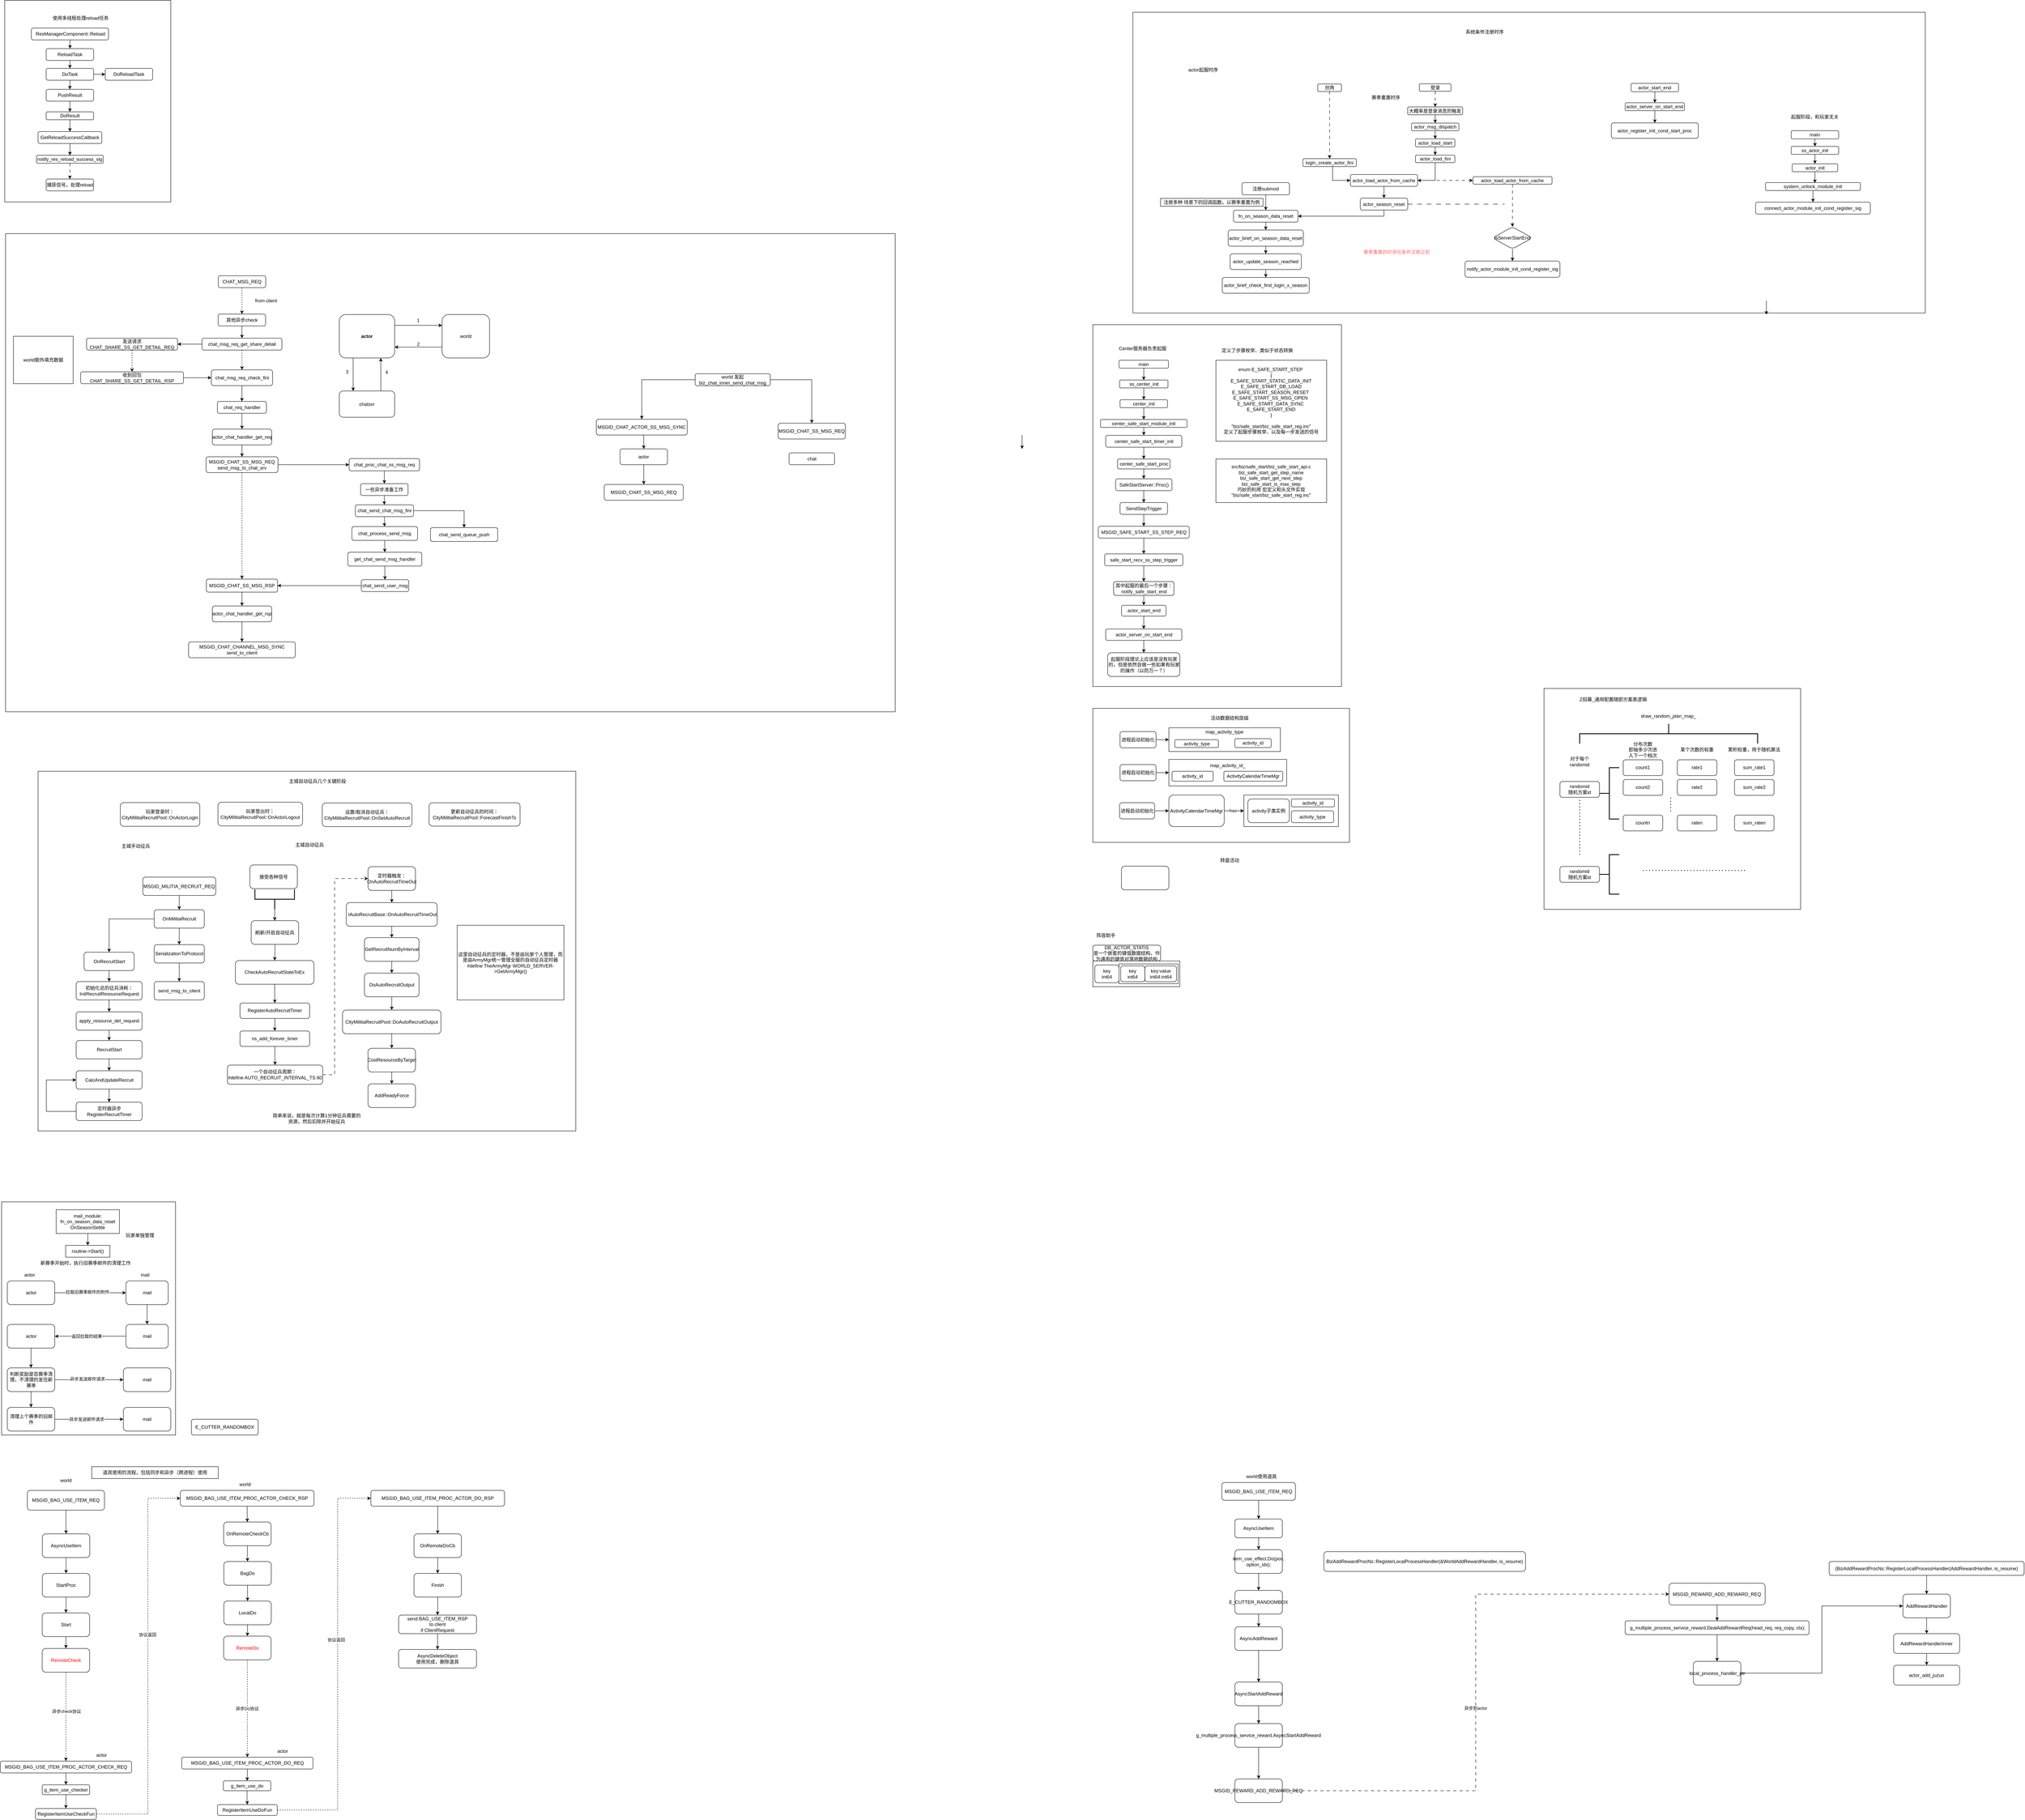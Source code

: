 <mxfile version="27.1.6">
  <diagram name="第 1 页" id="qeNGuSvpjeobcAF4kE78">
    <mxGraphModel dx="3864" dy="2277" grid="1" gridSize="10" guides="1" tooltips="1" connect="1" arrows="1" fold="1" page="1" pageScale="1" pageWidth="827" pageHeight="1169" math="0" shadow="0">
      <root>
        <mxCell id="0" />
        <mxCell id="1" parent="0" />
        <mxCell id="cu289itAmU5M3cn4rdSP-2" style="edgeStyle=orthogonalEdgeStyle;rounded=0;orthogonalLoop=1;jettySize=auto;html=1;" parent="1" source="cu289itAmU5M3cn4rdSP-1" target="cu289itAmU5M3cn4rdSP-5" edge="1">
          <mxGeometry relative="1" as="geometry">
            <mxPoint x="-775.86" y="-65.25" as="targetPoint" />
          </mxGeometry>
        </mxCell>
        <mxCell id="cu289itAmU5M3cn4rdSP-4" style="edgeStyle=orthogonalEdgeStyle;rounded=0;orthogonalLoop=1;jettySize=auto;html=1;" parent="1" source="cu289itAmU5M3cn4rdSP-1" target="cu289itAmU5M3cn4rdSP-6" edge="1">
          <mxGeometry relative="1" as="geometry">
            <mxPoint x="-650.86" y="-65.25" as="targetPoint" />
          </mxGeometry>
        </mxCell>
        <mxCell id="cu289itAmU5M3cn4rdSP-1" value="world 发起&lt;div&gt;&lt;span style=&quot;font-size: 12px;&quot;&gt;biz_chat_inner_send_chat_msg&lt;/span&gt;&lt;/div&gt;" style="rounded=1;whiteSpace=wrap;html=1;" parent="1" vertex="1">
          <mxGeometry x="-695.86" y="-185.25" width="190" height="30" as="geometry" />
        </mxCell>
        <mxCell id="cu289itAmU5M3cn4rdSP-9" style="edgeStyle=orthogonalEdgeStyle;rounded=0;orthogonalLoop=1;jettySize=auto;html=1;exitX=0.5;exitY=1;exitDx=0;exitDy=0;entryX=0.5;entryY=0;entryDx=0;entryDy=0;" parent="1" source="cu289itAmU5M3cn4rdSP-5" target="cu289itAmU5M3cn4rdSP-8" edge="1">
          <mxGeometry relative="1" as="geometry" />
        </mxCell>
        <mxCell id="cu289itAmU5M3cn4rdSP-5" value="&lt;span style=&quot;font-size: 12px;&quot;&gt;MSGID_CHAT_ACTOR_SS_MSG_SYNC&lt;/span&gt;" style="rounded=1;whiteSpace=wrap;html=1;" parent="1" vertex="1">
          <mxGeometry x="-945.86" y="-70.25" width="230" height="40" as="geometry" />
        </mxCell>
        <mxCell id="cu289itAmU5M3cn4rdSP-11" value="" style="edgeStyle=orthogonalEdgeStyle;rounded=0;orthogonalLoop=1;jettySize=auto;html=1;" parent="1" edge="1">
          <mxGeometry relative="1" as="geometry">
            <mxPoint x="131" y="-30" as="sourcePoint" />
            <mxPoint x="131" y="5" as="targetPoint" />
          </mxGeometry>
        </mxCell>
        <mxCell id="cu289itAmU5M3cn4rdSP-6" value="&lt;span style=&quot;font-size: 12px;&quot;&gt;MSGID_CHAT_SS_MSG_REQ&lt;/span&gt;" style="rounded=1;whiteSpace=wrap;html=1;" parent="1" vertex="1">
          <mxGeometry x="-485.86" y="-60.25" width="170" height="40" as="geometry" />
        </mxCell>
        <mxCell id="cu289itAmU5M3cn4rdSP-13" value="" style="edgeStyle=orthogonalEdgeStyle;rounded=0;orthogonalLoop=1;jettySize=auto;html=1;" parent="1" source="cu289itAmU5M3cn4rdSP-8" target="cu289itAmU5M3cn4rdSP-12" edge="1">
          <mxGeometry relative="1" as="geometry" />
        </mxCell>
        <mxCell id="cu289itAmU5M3cn4rdSP-8" value="actor" style="rounded=1;whiteSpace=wrap;html=1;" parent="1" vertex="1">
          <mxGeometry x="-885.86" y="4.75" width="120" height="40" as="geometry" />
        </mxCell>
        <mxCell id="cu289itAmU5M3cn4rdSP-10" value="chat" style="whiteSpace=wrap;html=1;rounded=1;" parent="1" vertex="1">
          <mxGeometry x="-458.36" y="14.75" width="115" height="30" as="geometry" />
        </mxCell>
        <mxCell id="cu289itAmU5M3cn4rdSP-12" value="&lt;span style=&quot;font-size: 12px;&quot;&gt;MSGID_CHAT_SS_MSG_REQ&lt;/span&gt;" style="whiteSpace=wrap;html=1;rounded=1;" parent="1" vertex="1">
          <mxGeometry x="-925.86" y="94.75" width="200" height="40" as="geometry" />
        </mxCell>
        <mxCell id="B_ZItwu6gVvBXF_GVGWg-1" value="&lt;span style=&quot;font-size: 12px;&quot;&gt;actor_brief_check_first_login_x_season&lt;/span&gt;" style="rounded=1;whiteSpace=wrap;html=1;" parent="1" vertex="1">
          <mxGeometry x="637.25" y="-429" width="220" height="40" as="geometry" />
        </mxCell>
        <mxCell id="B_ZItwu6gVvBXF_GVGWg-6" style="edgeStyle=orthogonalEdgeStyle;rounded=0;orthogonalLoop=1;jettySize=auto;html=1;" parent="1" source="B_ZItwu6gVvBXF_GVGWg-2" target="B_ZItwu6gVvBXF_GVGWg-1" edge="1">
          <mxGeometry relative="1" as="geometry" />
        </mxCell>
        <mxCell id="B_ZItwu6gVvBXF_GVGWg-2" value="&lt;span style=&quot;font-size: 12px;&quot;&gt;actor_update_season_reached&lt;/span&gt;" style="rounded=1;whiteSpace=wrap;html=1;" parent="1" vertex="1">
          <mxGeometry x="657.25" y="-489" width="180" height="40" as="geometry" />
        </mxCell>
        <mxCell id="B_ZItwu6gVvBXF_GVGWg-3" value="actor起服时序" style="text;html=1;align=center;verticalAlign=middle;whiteSpace=wrap;rounded=0;" parent="1" vertex="1">
          <mxGeometry x="542.25" y="-969.5" width="94" height="30" as="geometry" />
        </mxCell>
        <mxCell id="B_ZItwu6gVvBXF_GVGWg-5" style="edgeStyle=orthogonalEdgeStyle;rounded=0;orthogonalLoop=1;jettySize=auto;html=1;" parent="1" source="B_ZItwu6gVvBXF_GVGWg-4" target="B_ZItwu6gVvBXF_GVGWg-2" edge="1">
          <mxGeometry relative="1" as="geometry" />
        </mxCell>
        <mxCell id="B_ZItwu6gVvBXF_GVGWg-4" value="&lt;span style=&quot;font-size: 12px;&quot;&gt;actor_brief_on_season_data_reset&lt;/span&gt;" style="rounded=1;whiteSpace=wrap;html=1;" parent="1" vertex="1">
          <mxGeometry x="652.25" y="-549" width="190" height="41" as="geometry" />
        </mxCell>
        <mxCell id="B_ZItwu6gVvBXF_GVGWg-11" style="edgeStyle=orthogonalEdgeStyle;rounded=0;orthogonalLoop=1;jettySize=auto;html=1;entryX=0.5;entryY=0;entryDx=0;entryDy=0;" parent="1" source="B_ZItwu6gVvBXF_GVGWg-7" target="B_ZItwu6gVvBXF_GVGWg-10" edge="1">
          <mxGeometry relative="1" as="geometry" />
        </mxCell>
        <mxCell id="B_ZItwu6gVvBXF_GVGWg-7" value="注册submod" style="rounded=1;whiteSpace=wrap;html=1;" parent="1" vertex="1">
          <mxGeometry x="687.25" y="-669" width="120" height="31" as="geometry" />
        </mxCell>
        <mxCell id="B_ZItwu6gVvBXF_GVGWg-12" style="edgeStyle=orthogonalEdgeStyle;rounded=0;orthogonalLoop=1;jettySize=auto;html=1;entryX=0.5;entryY=0;entryDx=0;entryDy=0;" parent="1" source="B_ZItwu6gVvBXF_GVGWg-10" target="B_ZItwu6gVvBXF_GVGWg-4" edge="1">
          <mxGeometry relative="1" as="geometry" />
        </mxCell>
        <mxCell id="B_ZItwu6gVvBXF_GVGWg-10" value="&lt;span style=&quot;font-size: 12px;&quot;&gt;fn_on_season_data_reset&lt;/span&gt;" style="rounded=1;whiteSpace=wrap;html=1;" parent="1" vertex="1">
          <mxGeometry x="665.75" y="-599" width="163" height="30" as="geometry" />
        </mxCell>
        <mxCell id="B_ZItwu6gVvBXF_GVGWg-13" value="注册多种 场景下的回调函数，以赛季重置为例" style="rounded=0;whiteSpace=wrap;html=1;" parent="1" vertex="1">
          <mxGeometry x="481.25" y="-629" width="259" height="20" as="geometry" />
        </mxCell>
        <mxCell id="B_ZItwu6gVvBXF_GVGWg-36" style="edgeStyle=orthogonalEdgeStyle;rounded=0;orthogonalLoop=1;jettySize=auto;html=1;entryX=1;entryY=0.5;entryDx=0;entryDy=0;" parent="1" source="B_ZItwu6gVvBXF_GVGWg-14" target="B_ZItwu6gVvBXF_GVGWg-10" edge="1">
          <mxGeometry relative="1" as="geometry">
            <Array as="points">
              <mxPoint x="1046.25" y="-584.5" />
            </Array>
          </mxGeometry>
        </mxCell>
        <mxCell id="B_ZItwu6gVvBXF_GVGWg-14" value="&lt;span style=&quot;font-size: 12px;&quot;&gt;actor_season_reset&lt;/span&gt;" style="rounded=1;whiteSpace=wrap;html=1;" parent="1" vertex="1">
          <mxGeometry x="986.25" y="-629.5" width="120" height="30" as="geometry" />
        </mxCell>
        <mxCell id="B_ZItwu6gVvBXF_GVGWg-35" style="edgeStyle=orthogonalEdgeStyle;rounded=0;orthogonalLoop=1;jettySize=auto;html=1;entryX=0.5;entryY=0;entryDx=0;entryDy=0;" parent="1" source="B_ZItwu6gVvBXF_GVGWg-15" target="B_ZItwu6gVvBXF_GVGWg-14" edge="1">
          <mxGeometry relative="1" as="geometry" />
        </mxCell>
        <mxCell id="B_ZItwu6gVvBXF_GVGWg-65" style="edgeStyle=orthogonalEdgeStyle;rounded=0;orthogonalLoop=1;jettySize=auto;html=1;exitX=1;exitY=0.5;exitDx=0;exitDy=0;dashed=1;dashPattern=8 8;" parent="1" source="B_ZItwu6gVvBXF_GVGWg-15" target="B_ZItwu6gVvBXF_GVGWg-54" edge="1">
          <mxGeometry relative="1" as="geometry" />
        </mxCell>
        <mxCell id="B_ZItwu6gVvBXF_GVGWg-15" value="&lt;span style=&quot;font-size: 12px;&quot;&gt;actor_load_actor_from_cache&lt;/span&gt;" style="rounded=1;whiteSpace=wrap;html=1;" parent="1" vertex="1">
          <mxGeometry x="961.25" y="-689.5" width="170" height="30" as="geometry" />
        </mxCell>
        <mxCell id="B_ZItwu6gVvBXF_GVGWg-30" style="edgeStyle=orthogonalEdgeStyle;rounded=0;orthogonalLoop=1;jettySize=auto;html=1;entryX=0;entryY=0.5;entryDx=0;entryDy=0;" parent="1" source="B_ZItwu6gVvBXF_GVGWg-16" target="B_ZItwu6gVvBXF_GVGWg-15" edge="1">
          <mxGeometry relative="1" as="geometry">
            <Array as="points">
              <mxPoint x="916.25" y="-674.5" />
            </Array>
          </mxGeometry>
        </mxCell>
        <mxCell id="B_ZItwu6gVvBXF_GVGWg-16" value="&lt;span style=&quot;font-size: 12px;&quot;&gt;login_create_actor_fini&lt;/span&gt;" style="rounded=1;whiteSpace=wrap;html=1;" parent="1" vertex="1">
          <mxGeometry x="841.25" y="-729.5" width="135" height="20" as="geometry" />
        </mxCell>
        <mxCell id="B_ZItwu6gVvBXF_GVGWg-34" style="edgeStyle=orthogonalEdgeStyle;rounded=0;orthogonalLoop=1;jettySize=auto;html=1;dashed=1;dashPattern=8 8;" parent="1" source="B_ZItwu6gVvBXF_GVGWg-17" target="B_ZItwu6gVvBXF_GVGWg-16" edge="1">
          <mxGeometry relative="1" as="geometry" />
        </mxCell>
        <mxCell id="B_ZItwu6gVvBXF_GVGWg-17" value="创角" style="rounded=1;whiteSpace=wrap;html=1;" parent="1" vertex="1">
          <mxGeometry x="878.75" y="-918.5" width="60" height="19" as="geometry" />
        </mxCell>
        <mxCell id="B_ZItwu6gVvBXF_GVGWg-33" style="edgeStyle=orthogonalEdgeStyle;rounded=0;orthogonalLoop=1;jettySize=auto;html=1;entryX=0.5;entryY=0;entryDx=0;entryDy=0;dashed=1;dashPattern=8 8;" parent="1" source="B_ZItwu6gVvBXF_GVGWg-18" target="B_ZItwu6gVvBXF_GVGWg-22" edge="1">
          <mxGeometry relative="1" as="geometry" />
        </mxCell>
        <mxCell id="B_ZItwu6gVvBXF_GVGWg-18" value="登录" style="rounded=1;whiteSpace=wrap;html=1;" parent="1" vertex="1">
          <mxGeometry x="1135.75" y="-919" width="80" height="19" as="geometry" />
        </mxCell>
        <mxCell id="B_ZItwu6gVvBXF_GVGWg-29" style="edgeStyle=orthogonalEdgeStyle;rounded=0;orthogonalLoop=1;jettySize=auto;html=1;entryX=1;entryY=0.5;entryDx=0;entryDy=0;" parent="1" source="B_ZItwu6gVvBXF_GVGWg-19" target="B_ZItwu6gVvBXF_GVGWg-15" edge="1">
          <mxGeometry relative="1" as="geometry" />
        </mxCell>
        <mxCell id="B_ZItwu6gVvBXF_GVGWg-19" value="&lt;span style=&quot;font-size: 12px;&quot;&gt;actor_load_fini&lt;/span&gt;" style="rounded=1;whiteSpace=wrap;html=1;" parent="1" vertex="1">
          <mxGeometry x="1126" y="-738.5" width="99.5" height="19" as="geometry" />
        </mxCell>
        <mxCell id="B_ZItwu6gVvBXF_GVGWg-28" style="edgeStyle=orthogonalEdgeStyle;rounded=0;orthogonalLoop=1;jettySize=auto;html=1;entryX=0.5;entryY=0;entryDx=0;entryDy=0;" parent="1" source="B_ZItwu6gVvBXF_GVGWg-20" target="B_ZItwu6gVvBXF_GVGWg-19" edge="1">
          <mxGeometry relative="1" as="geometry" />
        </mxCell>
        <mxCell id="B_ZItwu6gVvBXF_GVGWg-20" value="&lt;span style=&quot;font-size: 12px;&quot;&gt;actor_load_start&lt;/span&gt;" style="rounded=1;whiteSpace=wrap;html=1;" parent="1" vertex="1">
          <mxGeometry x="1126" y="-779.5" width="99.5" height="20" as="geometry" />
        </mxCell>
        <mxCell id="B_ZItwu6gVvBXF_GVGWg-26" style="edgeStyle=orthogonalEdgeStyle;rounded=0;orthogonalLoop=1;jettySize=auto;html=1;entryX=0.5;entryY=0;entryDx=0;entryDy=0;" parent="1" source="B_ZItwu6gVvBXF_GVGWg-21" target="B_ZItwu6gVvBXF_GVGWg-20" edge="1">
          <mxGeometry relative="1" as="geometry" />
        </mxCell>
        <mxCell id="B_ZItwu6gVvBXF_GVGWg-21" value="&lt;span style=&quot;font-size: 12px;&quot;&gt;actor_msg_dispatch&lt;/span&gt;" style="rounded=1;whiteSpace=wrap;html=1;" parent="1" vertex="1">
          <mxGeometry x="1115.75" y="-819.5" width="120" height="19" as="geometry" />
        </mxCell>
        <mxCell id="B_ZItwu6gVvBXF_GVGWg-23" style="edgeStyle=orthogonalEdgeStyle;rounded=0;orthogonalLoop=1;jettySize=auto;html=1;entryX=0.5;entryY=0;entryDx=0;entryDy=0;" parent="1" source="B_ZItwu6gVvBXF_GVGWg-22" target="B_ZItwu6gVvBXF_GVGWg-21" edge="1">
          <mxGeometry relative="1" as="geometry" />
        </mxCell>
        <mxCell id="B_ZItwu6gVvBXF_GVGWg-22" value="大概率是登录消息的触发" style="rounded=1;whiteSpace=wrap;html=1;" parent="1" vertex="1">
          <mxGeometry x="1106.25" y="-860.5" width="139" height="20" as="geometry" />
        </mxCell>
        <mxCell id="B_ZItwu6gVvBXF_GVGWg-37" value="赛季重置时序" style="text;html=1;align=center;verticalAlign=middle;whiteSpace=wrap;rounded=0;" parent="1" vertex="1">
          <mxGeometry x="1001.25" y="-899.5" width="100" height="30" as="geometry" />
        </mxCell>
        <mxCell id="B_ZItwu6gVvBXF_GVGWg-38" value="系统条件注册时序" style="text;html=1;align=center;verticalAlign=middle;whiteSpace=wrap;rounded=0;" parent="1" vertex="1">
          <mxGeometry x="1235.75" y="-1059.5" width="130" height="19" as="geometry" />
        </mxCell>
        <mxCell id="B_ZItwu6gVvBXF_GVGWg-39" value="&lt;span style=&quot;font-size: 12px;&quot;&gt;connect_actor_module_init_cond_register_sig&lt;/span&gt;" style="rounded=1;whiteSpace=wrap;html=1;" parent="1" vertex="1">
          <mxGeometry x="1986.25" y="-619.5" width="290" height="30" as="geometry" />
        </mxCell>
        <mxCell id="B_ZItwu6gVvBXF_GVGWg-51" style="edgeStyle=orthogonalEdgeStyle;rounded=0;orthogonalLoop=1;jettySize=auto;html=1;" parent="1" source="B_ZItwu6gVvBXF_GVGWg-40" target="B_ZItwu6gVvBXF_GVGWg-39" edge="1">
          <mxGeometry relative="1" as="geometry" />
        </mxCell>
        <mxCell id="B_ZItwu6gVvBXF_GVGWg-40" value="&lt;span style=&quot;font-size: 12px;&quot;&gt;system_unlock_module_init&lt;/span&gt;" style="rounded=1;whiteSpace=wrap;html=1;" parent="1" vertex="1">
          <mxGeometry x="2011.25" y="-669" width="240" height="20" as="geometry" />
        </mxCell>
        <mxCell id="B_ZItwu6gVvBXF_GVGWg-41" value="&lt;span style=&quot;font-size: 12px;&quot;&gt;actor_init&lt;/span&gt;" style="rounded=1;whiteSpace=wrap;html=1;" parent="1" vertex="1">
          <mxGeometry x="2078.75" y="-716.5" width="115" height="20" as="geometry" />
        </mxCell>
        <mxCell id="B_ZItwu6gVvBXF_GVGWg-48" style="edgeStyle=orthogonalEdgeStyle;rounded=0;orthogonalLoop=1;jettySize=auto;html=1;entryX=0.5;entryY=0;entryDx=0;entryDy=0;" parent="1" source="B_ZItwu6gVvBXF_GVGWg-42" target="B_ZItwu6gVvBXF_GVGWg-41" edge="1">
          <mxGeometry relative="1" as="geometry" />
        </mxCell>
        <mxCell id="B_ZItwu6gVvBXF_GVGWg-42" value="&lt;span style=&quot;font-size: 12px;&quot;&gt;ss_actor_init&lt;/span&gt;" style="rounded=1;whiteSpace=wrap;html=1;" parent="1" vertex="1">
          <mxGeometry x="2076.25" y="-760.5" width="120" height="20" as="geometry" />
        </mxCell>
        <mxCell id="B_ZItwu6gVvBXF_GVGWg-45" style="edgeStyle=orthogonalEdgeStyle;rounded=0;orthogonalLoop=1;jettySize=auto;html=1;exitX=0.5;exitY=1;exitDx=0;exitDy=0;entryX=0.5;entryY=0;entryDx=0;entryDy=0;" parent="1" source="B_ZItwu6gVvBXF_GVGWg-43" target="B_ZItwu6gVvBXF_GVGWg-42" edge="1">
          <mxGeometry relative="1" as="geometry" />
        </mxCell>
        <mxCell id="B_ZItwu6gVvBXF_GVGWg-43" value="&lt;span style=&quot;font-size: 12px;&quot;&gt;main&lt;/span&gt;" style="rounded=1;whiteSpace=wrap;html=1;" parent="1" vertex="1">
          <mxGeometry x="2076.25" y="-800.5" width="120" height="21" as="geometry" />
        </mxCell>
        <mxCell id="B_ZItwu6gVvBXF_GVGWg-44" value="起服阶段，和玩家无关" style="text;html=1;align=center;verticalAlign=middle;whiteSpace=wrap;rounded=0;" parent="1" vertex="1">
          <mxGeometry x="2056.25" y="-850.5" width="160" height="30" as="geometry" />
        </mxCell>
        <mxCell id="B_ZItwu6gVvBXF_GVGWg-49" style="edgeStyle=orthogonalEdgeStyle;rounded=0;orthogonalLoop=1;jettySize=auto;html=1;entryX=0.518;entryY=0.048;entryDx=0;entryDy=0;entryPerimeter=0;" parent="1" source="B_ZItwu6gVvBXF_GVGWg-41" target="B_ZItwu6gVvBXF_GVGWg-40" edge="1">
          <mxGeometry relative="1" as="geometry" />
        </mxCell>
        <mxCell id="B_ZItwu6gVvBXF_GVGWg-53" value="&lt;span style=&quot;font-size: 12px;&quot;&gt;notify_actor_module_init_cond_register_sig&lt;/span&gt;" style="rounded=1;whiteSpace=wrap;html=1;" parent="1" vertex="1">
          <mxGeometry x="1251.25" y="-470.5" width="240" height="41" as="geometry" />
        </mxCell>
        <mxCell id="B_ZItwu6gVvBXF_GVGWg-56" value="" style="edgeStyle=orthogonalEdgeStyle;rounded=0;orthogonalLoop=1;jettySize=auto;html=1;dashed=1;dashPattern=8 8;" parent="1" source="B_ZItwu6gVvBXF_GVGWg-54" target="B_ZItwu6gVvBXF_GVGWg-55" edge="1">
          <mxGeometry relative="1" as="geometry" />
        </mxCell>
        <mxCell id="B_ZItwu6gVvBXF_GVGWg-54" value="&lt;span style=&quot;font-size: 12px;&quot;&gt;actor_load_actor_from_cache&lt;/span&gt;" style="rounded=1;whiteSpace=wrap;html=1;" parent="1" vertex="1">
          <mxGeometry x="1271.25" y="-684" width="200" height="19" as="geometry" />
        </mxCell>
        <mxCell id="B_ZItwu6gVvBXF_GVGWg-57" style="edgeStyle=orthogonalEdgeStyle;rounded=0;orthogonalLoop=1;jettySize=auto;html=1;entryX=0.5;entryY=0;entryDx=0;entryDy=0;" parent="1" source="B_ZItwu6gVvBXF_GVGWg-55" target="B_ZItwu6gVvBXF_GVGWg-53" edge="1">
          <mxGeometry relative="1" as="geometry" />
        </mxCell>
        <mxCell id="B_ZItwu6gVvBXF_GVGWg-55" value="&lt;span style=&quot;font-size: 12px;&quot;&gt;IsServerStartEnd&lt;/span&gt;" style="rhombus;whiteSpace=wrap;html=1;rounded=1;" parent="1" vertex="1">
          <mxGeometry x="1321.25" y="-557" width="100" height="56" as="geometry" />
        </mxCell>
        <mxCell id="B_ZItwu6gVvBXF_GVGWg-58" value="&lt;span style=&quot;font-size: 12px;&quot;&gt;actor_register_init_cond_start_proc&lt;/span&gt;" style="rounded=1;whiteSpace=wrap;html=1;" parent="1" vertex="1">
          <mxGeometry x="1621.25" y="-820" width="220" height="39" as="geometry" />
        </mxCell>
        <mxCell id="B_ZItwu6gVvBXF_GVGWg-62" style="edgeStyle=orthogonalEdgeStyle;rounded=0;orthogonalLoop=1;jettySize=auto;html=1;" parent="1" source="B_ZItwu6gVvBXF_GVGWg-59" target="B_ZItwu6gVvBXF_GVGWg-58" edge="1">
          <mxGeometry relative="1" as="geometry" />
        </mxCell>
        <mxCell id="B_ZItwu6gVvBXF_GVGWg-59" value="&lt;span style=&quot;font-size: 12px;&quot;&gt;actor_server_on_start_end&lt;/span&gt;" style="rounded=1;whiteSpace=wrap;html=1;" parent="1" vertex="1">
          <mxGeometry x="1656.25" y="-871" width="150" height="20" as="geometry" />
        </mxCell>
        <mxCell id="B_ZItwu6gVvBXF_GVGWg-64" style="edgeStyle=orthogonalEdgeStyle;rounded=0;orthogonalLoop=1;jettySize=auto;html=1;entryX=0.5;entryY=0;entryDx=0;entryDy=0;" parent="1" source="B_ZItwu6gVvBXF_GVGWg-63" target="B_ZItwu6gVvBXF_GVGWg-59" edge="1">
          <mxGeometry relative="1" as="geometry" />
        </mxCell>
        <mxCell id="B_ZItwu6gVvBXF_GVGWg-63" value="&lt;span style=&quot;font-size: 12px;&quot;&gt;actor_start_end&lt;/span&gt;" style="rounded=1;whiteSpace=wrap;html=1;" parent="1" vertex="1">
          <mxGeometry x="1671.25" y="-920" width="120" height="21" as="geometry" />
        </mxCell>
        <mxCell id="B_ZItwu6gVvBXF_GVGWg-66" value="" style="endArrow=none;html=1;rounded=0;exitX=1;exitY=0.5;exitDx=0;exitDy=0;dashed=1;dashPattern=12 12;" parent="1" source="B_ZItwu6gVvBXF_GVGWg-14" edge="1">
          <mxGeometry width="50" height="50" relative="1" as="geometry">
            <mxPoint x="1181.25" y="-569.5" as="sourcePoint" />
            <mxPoint x="1351.25" y="-614.5" as="targetPoint" />
          </mxGeometry>
        </mxCell>
        <mxCell id="B_ZItwu6gVvBXF_GVGWg-67" value="&lt;font style=&quot;color: rgb(255, 102, 102);&quot;&gt;赛季重置的时序在条件注册之前&lt;/font&gt;" style="text;html=1;align=center;verticalAlign=middle;whiteSpace=wrap;rounded=0;" parent="1" vertex="1">
          <mxGeometry x="986.25" y="-508" width="185" height="29.5" as="geometry" />
        </mxCell>
        <mxCell id="B_ZItwu6gVvBXF_GVGWg-68" value="Center服务器负责起服" style="text;html=1;align=center;verticalAlign=middle;whiteSpace=wrap;rounded=0;" parent="1" vertex="1">
          <mxGeometry x="321.25" y="-259.5" width="230" height="20" as="geometry" />
        </mxCell>
        <mxCell id="B_ZItwu6gVvBXF_GVGWg-71" value="" style="edgeStyle=orthogonalEdgeStyle;rounded=0;orthogonalLoop=1;jettySize=auto;html=1;" parent="1" source="B_ZItwu6gVvBXF_GVGWg-69" target="B_ZItwu6gVvBXF_GVGWg-70" edge="1">
          <mxGeometry relative="1" as="geometry" />
        </mxCell>
        <mxCell id="B_ZItwu6gVvBXF_GVGWg-69" value="main" style="rounded=1;whiteSpace=wrap;html=1;" parent="1" vertex="1">
          <mxGeometry x="376.25" y="-219.5" width="125" height="20" as="geometry" />
        </mxCell>
        <mxCell id="B_ZItwu6gVvBXF_GVGWg-73" value="" style="edgeStyle=orthogonalEdgeStyle;rounded=0;orthogonalLoop=1;jettySize=auto;html=1;" parent="1" source="B_ZItwu6gVvBXF_GVGWg-70" target="B_ZItwu6gVvBXF_GVGWg-72" edge="1">
          <mxGeometry relative="1" as="geometry" />
        </mxCell>
        <mxCell id="B_ZItwu6gVvBXF_GVGWg-70" value="&lt;span style=&quot;font-size: 12px;&quot;&gt;ss_center_init&lt;/span&gt;" style="whiteSpace=wrap;html=1;rounded=1;" parent="1" vertex="1">
          <mxGeometry x="377.5" y="-169.5" width="122.5" height="20" as="geometry" />
        </mxCell>
        <mxCell id="B_ZItwu6gVvBXF_GVGWg-75" style="edgeStyle=orthogonalEdgeStyle;rounded=0;orthogonalLoop=1;jettySize=auto;html=1;entryX=0.5;entryY=0;entryDx=0;entryDy=0;" parent="1" source="B_ZItwu6gVvBXF_GVGWg-72" target="B_ZItwu6gVvBXF_GVGWg-74" edge="1">
          <mxGeometry relative="1" as="geometry" />
        </mxCell>
        <mxCell id="B_ZItwu6gVvBXF_GVGWg-72" value="&lt;span style=&quot;font-size: 12px;&quot;&gt;center_init&lt;/span&gt;" style="whiteSpace=wrap;html=1;rounded=1;" parent="1" vertex="1">
          <mxGeometry x="378.75" y="-119.5" width="120" height="20" as="geometry" />
        </mxCell>
        <mxCell id="B_ZItwu6gVvBXF_GVGWg-77" style="edgeStyle=orthogonalEdgeStyle;rounded=0;orthogonalLoop=1;jettySize=auto;html=1;" parent="1" source="B_ZItwu6gVvBXF_GVGWg-74" target="B_ZItwu6gVvBXF_GVGWg-76" edge="1">
          <mxGeometry relative="1" as="geometry" />
        </mxCell>
        <mxCell id="B_ZItwu6gVvBXF_GVGWg-74" value="&lt;span style=&quot;font-size: 12px;&quot;&gt;center_safe_start_module_init&lt;/span&gt;" style="rounded=1;whiteSpace=wrap;html=1;" parent="1" vertex="1">
          <mxGeometry x="329.25" y="-69.5" width="219" height="20" as="geometry" />
        </mxCell>
        <mxCell id="B_ZItwu6gVvBXF_GVGWg-79" value="" style="edgeStyle=orthogonalEdgeStyle;rounded=0;orthogonalLoop=1;jettySize=auto;html=1;" parent="1" source="B_ZItwu6gVvBXF_GVGWg-76" target="B_ZItwu6gVvBXF_GVGWg-78" edge="1">
          <mxGeometry relative="1" as="geometry" />
        </mxCell>
        <mxCell id="B_ZItwu6gVvBXF_GVGWg-76" value="&lt;span style=&quot;font-size: 12px;&quot;&gt;center_safe_start_timer_init&lt;/span&gt;" style="rounded=1;whiteSpace=wrap;html=1;" parent="1" vertex="1">
          <mxGeometry x="342.5" y="-29.5" width="192.5" height="30" as="geometry" />
        </mxCell>
        <mxCell id="B_ZItwu6gVvBXF_GVGWg-81" value="" style="edgeStyle=orthogonalEdgeStyle;rounded=0;orthogonalLoop=1;jettySize=auto;html=1;" parent="1" source="B_ZItwu6gVvBXF_GVGWg-78" target="B_ZItwu6gVvBXF_GVGWg-80" edge="1">
          <mxGeometry relative="1" as="geometry" />
        </mxCell>
        <mxCell id="B_ZItwu6gVvBXF_GVGWg-78" value="&lt;span style=&quot;font-size: 12px;&quot;&gt;center_safe_start_proc&lt;/span&gt;" style="whiteSpace=wrap;html=1;rounded=1;" parent="1" vertex="1">
          <mxGeometry x="372.5" y="30.5" width="132.5" height="25" as="geometry" />
        </mxCell>
        <mxCell id="B_ZItwu6gVvBXF_GVGWg-83" value="" style="edgeStyle=orthogonalEdgeStyle;rounded=0;orthogonalLoop=1;jettySize=auto;html=1;" parent="1" source="B_ZItwu6gVvBXF_GVGWg-80" target="B_ZItwu6gVvBXF_GVGWg-82" edge="1">
          <mxGeometry relative="1" as="geometry" />
        </mxCell>
        <mxCell id="B_ZItwu6gVvBXF_GVGWg-80" value="&lt;span style=&quot;font-size: 12px;&quot;&gt;SafeStartServer::Proc()&lt;/span&gt;" style="whiteSpace=wrap;html=1;rounded=1;" parent="1" vertex="1">
          <mxGeometry x="367.5" y="80.5" width="142.5" height="30" as="geometry" />
        </mxCell>
        <mxCell id="B_ZItwu6gVvBXF_GVGWg-85" value="" style="edgeStyle=orthogonalEdgeStyle;rounded=0;orthogonalLoop=1;jettySize=auto;html=1;" parent="1" source="B_ZItwu6gVvBXF_GVGWg-82" target="B_ZItwu6gVvBXF_GVGWg-84" edge="1">
          <mxGeometry relative="1" as="geometry" />
        </mxCell>
        <mxCell id="B_ZItwu6gVvBXF_GVGWg-82" value="&lt;span style=&quot;font-size: 12px;&quot;&gt;SendStepTrigger&lt;/span&gt;" style="whiteSpace=wrap;html=1;rounded=1;" parent="1" vertex="1">
          <mxGeometry x="378.75" y="140.5" width="120" height="30" as="geometry" />
        </mxCell>
        <mxCell id="B_ZItwu6gVvBXF_GVGWg-87" value="" style="edgeStyle=orthogonalEdgeStyle;rounded=0;orthogonalLoop=1;jettySize=auto;html=1;" parent="1" source="B_ZItwu6gVvBXF_GVGWg-84" target="B_ZItwu6gVvBXF_GVGWg-86" edge="1">
          <mxGeometry relative="1" as="geometry" />
        </mxCell>
        <mxCell id="B_ZItwu6gVvBXF_GVGWg-84" value="&lt;span style=&quot;font-size: 12px;&quot;&gt;MSGID_SAFE_START_SS_STEP_REQ&lt;/span&gt;" style="whiteSpace=wrap;html=1;rounded=1;" parent="1" vertex="1">
          <mxGeometry x="323.75" y="200.5" width="230" height="30" as="geometry" />
        </mxCell>
        <mxCell id="B_ZItwu6gVvBXF_GVGWg-93" value="" style="edgeStyle=orthogonalEdgeStyle;rounded=0;orthogonalLoop=1;jettySize=auto;html=1;" parent="1" source="B_ZItwu6gVvBXF_GVGWg-86" target="B_ZItwu6gVvBXF_GVGWg-92" edge="1">
          <mxGeometry relative="1" as="geometry" />
        </mxCell>
        <mxCell id="B_ZItwu6gVvBXF_GVGWg-86" value="&lt;span style=&quot;font-size: 12px;&quot;&gt;safe_start_recv_ss_step_trigger&lt;/span&gt;" style="whiteSpace=wrap;html=1;rounded=1;" parent="1" vertex="1">
          <mxGeometry x="340" y="270.5" width="197.5" height="30" as="geometry" />
        </mxCell>
        <mxCell id="B_ZItwu6gVvBXF_GVGWg-88" value="&lt;div&gt;&lt;span style=&quot;font-size: 12px;&quot;&gt;enum E_SAFE_START_STEP&amp;nbsp;&lt;/span&gt;&lt;/div&gt;&lt;div&gt;&lt;span style=&quot;font-size: 12px;&quot;&gt;{&lt;/span&gt;&lt;/div&gt;&lt;div&gt;&lt;span style=&quot;font-size: 12px;&quot;&gt;E_SAFE_START_STATIC_DATA_INIT&lt;/span&gt;&lt;/div&gt;&lt;div&gt;&lt;div style=&quot;&quot;&gt;&lt;span style=&quot;font-size: 12px;&quot;&gt;E_SAFE_START_DB_LOAD&lt;/span&gt;&lt;/div&gt;&lt;div style=&quot;&quot;&gt;&lt;span style=&quot;font-size: 12px;&quot;&gt;E_SAFE_START_SEASON_RESET&amp;nbsp;&lt;/span&gt;&lt;/div&gt;&lt;div style=&quot;&quot;&gt;&lt;span style=&quot;font-size: 12px;&quot;&gt;E_SAFE_START_SS_MSG_OPEN&amp;nbsp;&lt;/span&gt;&lt;/div&gt;&lt;div style=&quot;&quot;&gt;&lt;span style=&quot;font-size: 12px;&quot;&gt;E_SAFE_START_DATA_SYNC&amp;nbsp;&lt;/span&gt;&lt;/div&gt;&lt;div style=&quot;&quot;&gt;&lt;span style=&quot;font-size: 12px;&quot;&gt;E_SAFE_START_END&lt;/span&gt;&lt;/div&gt;&lt;/div&gt;&lt;div style=&quot;&quot;&gt;&lt;span style=&quot;font-size: 12px;&quot;&gt;}&lt;/span&gt;&lt;/div&gt;&lt;div style=&quot;&quot;&gt;&lt;span style=&quot;font-size: 12px;&quot;&gt;&lt;br&gt;&lt;/span&gt;&lt;/div&gt;&lt;div style=&quot;&quot;&gt;&lt;span style=&quot;font-size: 12px;&quot;&gt;&quot;biz/safe_start/biz_safe_start_reg.inc&quot;&lt;/span&gt;&lt;/div&gt;&lt;div style=&quot;&quot;&gt;&lt;span style=&quot;font-size: 12px;&quot;&gt;定义了起服步骤枚举、以及每一步发送的信号&lt;/span&gt;&lt;/div&gt;" style="rounded=0;whiteSpace=wrap;html=1;" parent="1" vertex="1">
          <mxGeometry x="621.25" y="-219.5" width="280" height="205" as="geometry" />
        </mxCell>
        <mxCell id="B_ZItwu6gVvBXF_GVGWg-89" value="定义了步骤枚举、类似于状态转换" style="text;html=1;align=center;verticalAlign=middle;whiteSpace=wrap;rounded=0;" parent="1" vertex="1">
          <mxGeometry x="620.75" y="-259.5" width="210" height="30" as="geometry" />
        </mxCell>
        <mxCell id="B_ZItwu6gVvBXF_GVGWg-91" value="&lt;span style=&quot;font-size: 12px;&quot;&gt;src/biz/safe_start/biz_safe_start_api.c&lt;/span&gt;&lt;div&gt;&lt;span style=&quot;font-size: 12px;&quot;&gt;biz_safe_start_get_step_name&lt;/span&gt;&lt;/div&gt;&lt;div&gt;&lt;span style=&quot;font-size: 12px;&quot;&gt;biz_safe_start_get_next_step&lt;/span&gt;&lt;/div&gt;&lt;div&gt;&lt;span style=&quot;font-size: 12px;&quot;&gt;biz_safe_start_is_max_step&lt;/span&gt;&lt;/div&gt;&lt;div&gt;&lt;span style=&quot;font-size: 12px;&quot;&gt;巧妙的利用 宏定义和头文件实现&lt;/span&gt;&lt;/div&gt;&lt;div&gt;&lt;span style=&quot;font-size: 12px;&quot;&gt;&quot;biz/safe_start/biz_safe_start_reg.inc&quot;&lt;/span&gt;&lt;/div&gt;" style="rounded=0;whiteSpace=wrap;html=1;" parent="1" vertex="1">
          <mxGeometry x="621.25" y="30.5" width="280" height="110" as="geometry" />
        </mxCell>
        <mxCell id="B_ZItwu6gVvBXF_GVGWg-95" value="" style="edgeStyle=orthogonalEdgeStyle;rounded=0;orthogonalLoop=1;jettySize=auto;html=1;" parent="1" source="B_ZItwu6gVvBXF_GVGWg-92" target="B_ZItwu6gVvBXF_GVGWg-94" edge="1">
          <mxGeometry relative="1" as="geometry" />
        </mxCell>
        <mxCell id="B_ZItwu6gVvBXF_GVGWg-92" value="其中起服的最后一个步骤：&lt;div&gt;&lt;span style=&quot;font-size: 12px;&quot;&gt;notify_safe_start_end&lt;/span&gt;&lt;/div&gt;" style="whiteSpace=wrap;html=1;rounded=1;" parent="1" vertex="1">
          <mxGeometry x="362.5" y="340.5" width="152.5" height="35" as="geometry" />
        </mxCell>
        <mxCell id="B_ZItwu6gVvBXF_GVGWg-97" value="" style="edgeStyle=orthogonalEdgeStyle;rounded=0;orthogonalLoop=1;jettySize=auto;html=1;" parent="1" source="B_ZItwu6gVvBXF_GVGWg-94" target="B_ZItwu6gVvBXF_GVGWg-96" edge="1">
          <mxGeometry relative="1" as="geometry" />
        </mxCell>
        <mxCell id="B_ZItwu6gVvBXF_GVGWg-94" value="&lt;span style=&quot;font-size: 12px;&quot;&gt;actor_start_end&lt;/span&gt;" style="whiteSpace=wrap;html=1;rounded=1;" parent="1" vertex="1">
          <mxGeometry x="382.5" y="400.5" width="112.5" height="27.5" as="geometry" />
        </mxCell>
        <mxCell id="B_ZItwu6gVvBXF_GVGWg-99" value="" style="edgeStyle=orthogonalEdgeStyle;rounded=0;orthogonalLoop=1;jettySize=auto;html=1;" parent="1" source="B_ZItwu6gVvBXF_GVGWg-96" target="B_ZItwu6gVvBXF_GVGWg-98" edge="1">
          <mxGeometry relative="1" as="geometry" />
        </mxCell>
        <mxCell id="B_ZItwu6gVvBXF_GVGWg-96" value="&lt;span style=&quot;font-size: 12px;&quot;&gt;actor_server_on_start_end&lt;/span&gt;" style="whiteSpace=wrap;html=1;rounded=1;" parent="1" vertex="1">
          <mxGeometry x="342.5" y="460.5" width="192.5" height="28.75" as="geometry" />
        </mxCell>
        <mxCell id="B_ZItwu6gVvBXF_GVGWg-98" value="起服阶段理论上应该是没有玩家的，但是依然会做一些如果有玩家的操作（以防万一？）" style="whiteSpace=wrap;html=1;rounded=1;" parent="1" vertex="1">
          <mxGeometry x="347.5" y="520.5" width="182.5" height="60" as="geometry" />
        </mxCell>
        <mxCell id="zRoHCxFqhub0pgfLIG4p-1" value="" style="rounded=0;whiteSpace=wrap;html=1;fillColor=none;" parent="1" vertex="1">
          <mxGeometry x="411.25" y="-1100" width="2004" height="761" as="geometry" />
        </mxCell>
        <mxCell id="zRoHCxFqhub0pgfLIG4p-3" value="" style="rounded=0;whiteSpace=wrap;html=1;fillColor=none;" parent="1" vertex="1">
          <mxGeometry x="-2440" y="-540" width="2250" height="1210" as="geometry" />
        </mxCell>
        <mxCell id="zRoHCxFqhub0pgfLIG4p-7" value="" style="edgeStyle=orthogonalEdgeStyle;rounded=0;orthogonalLoop=1;jettySize=auto;html=1;" parent="1" edge="1">
          <mxGeometry relative="1" as="geometry">
            <mxPoint x="2013.5" y="-370" as="sourcePoint" />
            <mxPoint x="2013.5" y="-335" as="targetPoint" />
          </mxGeometry>
        </mxCell>
        <mxCell id="zRoHCxFqhub0pgfLIG4p-8" value="" style="rounded=0;whiteSpace=wrap;html=1;fillColor=none;" parent="1" vertex="1">
          <mxGeometry x="310" y="-309.5" width="628.75" height="915.5" as="geometry" />
        </mxCell>
        <mxCell id="zRoHCxFqhub0pgfLIG4p-9" value="map_activity_type" style="text;html=1;align=center;verticalAlign=middle;whiteSpace=wrap;rounded=0;" parent="1" vertex="1">
          <mxGeometry x="553.25" y="710.5" width="180" height="20" as="geometry" />
        </mxCell>
        <mxCell id="zRoHCxFqhub0pgfLIG4p-10" value="activity_id" style="rounded=1;whiteSpace=wrap;html=1;" parent="1" vertex="1">
          <mxGeometry x="510.25" y="820.5" width="104" height="25" as="geometry" />
        </mxCell>
        <mxCell id="zRoHCxFqhub0pgfLIG4p-11" value="activity子类实例" style="rounded=1;whiteSpace=wrap;html=1;" parent="1" vertex="1">
          <mxGeometry x="702" y="890.5" width="105" height="60" as="geometry" />
        </mxCell>
        <mxCell id="zRoHCxFqhub0pgfLIG4p-12" value="&lt;span style=&quot;font-size: 12px;&quot;&gt;ActivityCalendarTimeMgr&lt;/span&gt;" style="rounded=1;whiteSpace=wrap;html=1;" parent="1" vertex="1">
          <mxGeometry x="641.25" y="820.5" width="149" height="25" as="geometry" />
        </mxCell>
        <mxCell id="zRoHCxFqhub0pgfLIG4p-13" value="activity_type" style="rounded=1;whiteSpace=wrap;html=1;" parent="1" vertex="1">
          <mxGeometry x="812" y="920.5" width="107" height="30" as="geometry" />
        </mxCell>
        <mxCell id="zRoHCxFqhub0pgfLIG4p-15" value="" style="rounded=0;whiteSpace=wrap;html=1;fillColor=none;" parent="1" vertex="1">
          <mxGeometry x="502.25" y="710.5" width="282" height="60" as="geometry" />
        </mxCell>
        <mxCell id="zRoHCxFqhub0pgfLIG4p-16" value="activity_id" style="rounded=1;whiteSpace=wrap;html=1;" parent="1" vertex="1">
          <mxGeometry x="812" y="890.5" width="109" height="20" as="geometry" />
        </mxCell>
        <mxCell id="zRoHCxFqhub0pgfLIG4p-19" style="edgeStyle=orthogonalEdgeStyle;rounded=0;orthogonalLoop=1;jettySize=auto;html=1;entryX=0;entryY=0.5;entryDx=0;entryDy=0;" parent="1" source="zRoHCxFqhub0pgfLIG4p-17" target="zRoHCxFqhub0pgfLIG4p-18" edge="1">
          <mxGeometry relative="1" as="geometry" />
        </mxCell>
        <mxCell id="zRoHCxFqhub0pgfLIG4p-20" value="has" style="edgeLabel;html=1;align=center;verticalAlign=middle;resizable=0;points=[];" parent="zRoHCxFqhub0pgfLIG4p-19" vertex="1" connectable="0">
          <mxGeometry x="-0.139" y="1" relative="1" as="geometry">
            <mxPoint as="offset" />
          </mxGeometry>
        </mxCell>
        <mxCell id="zRoHCxFqhub0pgfLIG4p-17" value="&lt;span style=&quot;font-size: 12px;&quot;&gt;ActivityCalendarTimeMgr&lt;/span&gt;" style="rounded=1;whiteSpace=wrap;html=1;fillColor=none;" parent="1" vertex="1">
          <mxGeometry x="502.25" y="880.5" width="140" height="80" as="geometry" />
        </mxCell>
        <mxCell id="zRoHCxFqhub0pgfLIG4p-18" value="" style="rounded=0;whiteSpace=wrap;html=1;fillColor=none;" parent="1" vertex="1">
          <mxGeometry x="692" y="880.5" width="239" height="80" as="geometry" />
        </mxCell>
        <mxCell id="zRoHCxFqhub0pgfLIG4p-21" value="" style="rounded=0;whiteSpace=wrap;html=1;fillColor=none;" parent="1" vertex="1">
          <mxGeometry x="502.25" y="790.5" width="298" height="67" as="geometry" />
        </mxCell>
        <mxCell id="zRoHCxFqhub0pgfLIG4p-22" value="map_activity_id_" style="text;html=1;align=center;verticalAlign=middle;whiteSpace=wrap;rounded=0;" parent="1" vertex="1">
          <mxGeometry x="621.25" y="790.5" width="60" height="30" as="geometry" />
        </mxCell>
        <mxCell id="zRoHCxFqhub0pgfLIG4p-25" value="activity_type" style="rounded=1;whiteSpace=wrap;html=1;" parent="1" vertex="1">
          <mxGeometry x="517.5" y="740.5" width="110" height="20" as="geometry" />
        </mxCell>
        <mxCell id="zRoHCxFqhub0pgfLIG4p-26" value="activity_id" style="rounded=1;whiteSpace=wrap;html=1;" parent="1" vertex="1">
          <mxGeometry x="669" y="738" width="92" height="22.5" as="geometry" />
        </mxCell>
        <mxCell id="zRoHCxFqhub0pgfLIG4p-27" value="活动数据结构层级" style="text;html=1;align=center;verticalAlign=middle;whiteSpace=wrap;rounded=0;" parent="1" vertex="1">
          <mxGeometry x="591.25" y="670.5" width="130" height="30" as="geometry" />
        </mxCell>
        <mxCell id="zRoHCxFqhub0pgfLIG4p-29" style="edgeStyle=orthogonalEdgeStyle;rounded=0;orthogonalLoop=1;jettySize=auto;html=1;entryX=0;entryY=0.5;entryDx=0;entryDy=0;" parent="1" source="zRoHCxFqhub0pgfLIG4p-28" target="zRoHCxFqhub0pgfLIG4p-15" edge="1">
          <mxGeometry relative="1" as="geometry" />
        </mxCell>
        <mxCell id="zRoHCxFqhub0pgfLIG4p-28" value="进程启动初始化" style="rounded=1;whiteSpace=wrap;html=1;" parent="1" vertex="1">
          <mxGeometry x="378.75" y="720" width="91" height="41" as="geometry" />
        </mxCell>
        <mxCell id="zRoHCxFqhub0pgfLIG4p-31" style="edgeStyle=orthogonalEdgeStyle;rounded=0;orthogonalLoop=1;jettySize=auto;html=1;entryX=0;entryY=0.5;entryDx=0;entryDy=0;" parent="1" source="zRoHCxFqhub0pgfLIG4p-30" target="zRoHCxFqhub0pgfLIG4p-21" edge="1">
          <mxGeometry relative="1" as="geometry" />
        </mxCell>
        <mxCell id="zRoHCxFqhub0pgfLIG4p-30" value="进程启动初始化" style="rounded=1;whiteSpace=wrap;html=1;" parent="1" vertex="1">
          <mxGeometry x="378.75" y="803.5" width="91" height="41" as="geometry" />
        </mxCell>
        <mxCell id="zRoHCxFqhub0pgfLIG4p-33" style="edgeStyle=orthogonalEdgeStyle;rounded=0;orthogonalLoop=1;jettySize=auto;html=1;entryX=0;entryY=0.5;entryDx=0;entryDy=0;" parent="1" source="zRoHCxFqhub0pgfLIG4p-32" target="zRoHCxFqhub0pgfLIG4p-17" edge="1">
          <mxGeometry relative="1" as="geometry" />
        </mxCell>
        <mxCell id="zRoHCxFqhub0pgfLIG4p-32" value="进程启动初始化" style="rounded=1;whiteSpace=wrap;html=1;" parent="1" vertex="1">
          <mxGeometry x="377.5" y="900" width="88.75" height="41" as="geometry" />
        </mxCell>
        <mxCell id="zRoHCxFqhub0pgfLIG4p-34" value="转盘活动" style="text;html=1;align=center;verticalAlign=middle;whiteSpace=wrap;rounded=0;" parent="1" vertex="1">
          <mxGeometry x="626.25" y="1030.5" width="60" height="30" as="geometry" />
        </mxCell>
        <mxCell id="zRoHCxFqhub0pgfLIG4p-35" value="" style="rounded=1;whiteSpace=wrap;html=1;" parent="1" vertex="1">
          <mxGeometry x="382.25" y="1060.5" width="120" height="60" as="geometry" />
        </mxCell>
        <mxCell id="mee3YIci8tBRzsPqEMWJ-2" value="阵容助手" style="text;html=1;align=center;verticalAlign=middle;whiteSpace=wrap;rounded=0;" parent="1" vertex="1">
          <mxGeometry x="312.5" y="1220.5" width="60" height="30" as="geometry" />
        </mxCell>
        <mxCell id="mee3YIci8tBRzsPqEMWJ-3" value="key&lt;div&gt;int64&lt;/div&gt;" style="rounded=1;whiteSpace=wrap;html=1;" parent="1" vertex="1">
          <mxGeometry x="380.38" y="1313" width="61" height="40" as="geometry" />
        </mxCell>
        <mxCell id="mee3YIci8tBRzsPqEMWJ-4" value="key:value&lt;div&gt;int64:int64&lt;/div&gt;" style="rounded=1;whiteSpace=wrap;html=1;" parent="1" vertex="1">
          <mxGeometry x="441.63" y="1313" width="80" height="40" as="geometry" />
        </mxCell>
        <mxCell id="mee3YIci8tBRzsPqEMWJ-5" value="" style="rounded=0;whiteSpace=wrap;html=1;fillColor=none;" parent="1" vertex="1">
          <mxGeometry x="376" y="1308" width="150" height="50" as="geometry" />
        </mxCell>
        <mxCell id="mee3YIci8tBRzsPqEMWJ-6" value="key&lt;div&gt;int64&lt;/div&gt;" style="rounded=1;whiteSpace=wrap;html=1;" parent="1" vertex="1">
          <mxGeometry x="315" y="1310.5" width="61" height="45" as="geometry" />
        </mxCell>
        <mxCell id="mee3YIci8tBRzsPqEMWJ-7" value="" style="rounded=0;whiteSpace=wrap;html=1;fillColor=none;" parent="1" vertex="1">
          <mxGeometry x="310" y="1300.5" width="220" height="65" as="geometry" />
        </mxCell>
        <mxCell id="mee3YIci8tBRzsPqEMWJ-8" value="&lt;span style=&quot;font-size: 12px;&quot;&gt;DB_ACTOR_STATIS&lt;/span&gt;&lt;div&gt;是一个嵌套的键值数据结构，作为通用的键值对落地数据结构&lt;/div&gt;" style="rounded=1;whiteSpace=wrap;html=1;" parent="1" vertex="1">
          <mxGeometry x="310" y="1260.5" width="171.25" height="40" as="geometry" />
        </mxCell>
        <mxCell id="pg9ut7wCXdCDibrXwmmR-1" value="randomid&lt;div&gt;随机方案id&lt;/div&gt;" style="rounded=1;whiteSpace=wrap;html=1;" parent="1" vertex="1">
          <mxGeometry x="1491.25" y="846.37" width="100" height="40" as="geometry" />
        </mxCell>
        <mxCell id="pg9ut7wCXdCDibrXwmmR-2" value="count1" style="rounded=1;whiteSpace=wrap;html=1;" parent="1" vertex="1">
          <mxGeometry x="1651.25" y="791.37" width="100" height="40" as="geometry" />
        </mxCell>
        <mxCell id="pg9ut7wCXdCDibrXwmmR-3" value="rate1" style="rounded=1;whiteSpace=wrap;html=1;" parent="1" vertex="1">
          <mxGeometry x="1788.25" y="791.37" width="100" height="40" as="geometry" />
        </mxCell>
        <mxCell id="pg9ut7wCXdCDibrXwmmR-4" value="sum_rate1" style="rounded=1;whiteSpace=wrap;html=1;" parent="1" vertex="1">
          <mxGeometry x="1932.75" y="791.37" width="100" height="40" as="geometry" />
        </mxCell>
        <mxCell id="pg9ut7wCXdCDibrXwmmR-5" value="对于每个randomid" style="text;html=1;align=center;verticalAlign=middle;whiteSpace=wrap;rounded=0;" parent="1" vertex="1">
          <mxGeometry x="1511.25" y="781.37" width="60" height="30" as="geometry" />
        </mxCell>
        <mxCell id="pg9ut7wCXdCDibrXwmmR-6" value="分布次数&lt;div&gt;即抽多少次进入下一个档次&lt;/div&gt;" style="text;html=1;align=center;verticalAlign=middle;whiteSpace=wrap;rounded=0;" parent="1" vertex="1">
          <mxGeometry x="1661.25" y="751.37" width="80" height="30" as="geometry" />
        </mxCell>
        <mxCell id="pg9ut7wCXdCDibrXwmmR-7" value="某个次数的权重" style="text;html=1;align=center;verticalAlign=middle;whiteSpace=wrap;rounded=0;" parent="1" vertex="1">
          <mxGeometry x="1795.25" y="751.37" width="86" height="30" as="geometry" />
        </mxCell>
        <mxCell id="pg9ut7wCXdCDibrXwmmR-8" value="累积权重，用于随机算法" style="text;html=1;align=center;verticalAlign=middle;whiteSpace=wrap;rounded=0;" parent="1" vertex="1">
          <mxGeometry x="1911.25" y="751.37" width="143" height="30" as="geometry" />
        </mxCell>
        <mxCell id="pg9ut7wCXdCDibrXwmmR-9" value="count2" style="rounded=1;whiteSpace=wrap;html=1;" parent="1" vertex="1">
          <mxGeometry x="1651.25" y="841.37" width="100" height="40" as="geometry" />
        </mxCell>
        <mxCell id="pg9ut7wCXdCDibrXwmmR-10" value="rate2" style="rounded=1;whiteSpace=wrap;html=1;" parent="1" vertex="1">
          <mxGeometry x="1788.25" y="841.37" width="100" height="40" as="geometry" />
        </mxCell>
        <mxCell id="pg9ut7wCXdCDibrXwmmR-11" value="sum_rate2" style="rounded=1;whiteSpace=wrap;html=1;" parent="1" vertex="1">
          <mxGeometry x="1932.75" y="841.37" width="100" height="40" as="geometry" />
        </mxCell>
        <mxCell id="pg9ut7wCXdCDibrXwmmR-12" value="countn" style="rounded=1;whiteSpace=wrap;html=1;" parent="1" vertex="1">
          <mxGeometry x="1651.25" y="931.37" width="100" height="40" as="geometry" />
        </mxCell>
        <mxCell id="pg9ut7wCXdCDibrXwmmR-13" value="raten" style="rounded=1;whiteSpace=wrap;html=1;" parent="1" vertex="1">
          <mxGeometry x="1788.25" y="931.37" width="100" height="40" as="geometry" />
        </mxCell>
        <mxCell id="pg9ut7wCXdCDibrXwmmR-14" value="sum_raten" style="rounded=1;whiteSpace=wrap;html=1;" parent="1" vertex="1">
          <mxGeometry x="1932.75" y="931.37" width="100" height="40" as="geometry" />
        </mxCell>
        <mxCell id="pg9ut7wCXdCDibrXwmmR-15" value="" style="endArrow=none;dashed=1;html=1;dashPattern=1 3;strokeWidth=2;rounded=0;" parent="1" edge="1">
          <mxGeometry width="50" height="50" relative="1" as="geometry">
            <mxPoint x="1771.25" y="921.37" as="sourcePoint" />
            <mxPoint x="1771.25" y="881.37" as="targetPoint" />
          </mxGeometry>
        </mxCell>
        <mxCell id="pg9ut7wCXdCDibrXwmmR-16" value="" style="endArrow=none;dashed=1;html=1;dashPattern=1 3;strokeWidth=2;rounded=0;" parent="1" edge="1">
          <mxGeometry width="50" height="50" relative="1" as="geometry">
            <mxPoint x="1541.25" y="1031.37" as="sourcePoint" />
            <mxPoint x="1541.25" y="891.37" as="targetPoint" />
          </mxGeometry>
        </mxCell>
        <mxCell id="pg9ut7wCXdCDibrXwmmR-17" value="randomid&lt;div&gt;随机方案id&lt;/div&gt;" style="rounded=1;whiteSpace=wrap;html=1;" parent="1" vertex="1">
          <mxGeometry x="1491.25" y="1061.37" width="100" height="40" as="geometry" />
        </mxCell>
        <mxCell id="pg9ut7wCXdCDibrXwmmR-18" value="" style="endArrow=none;dashed=1;html=1;dashPattern=1 3;strokeWidth=2;rounded=0;" parent="1" edge="1">
          <mxGeometry width="50" height="50" relative="1" as="geometry">
            <mxPoint x="1701.25" y="1071.37" as="sourcePoint" />
            <mxPoint x="1961.25" y="1071.37" as="targetPoint" />
          </mxGeometry>
        </mxCell>
        <mxCell id="pg9ut7wCXdCDibrXwmmR-19" value="" style="strokeWidth=2;html=1;shape=mxgraph.flowchart.annotation_2;align=left;labelPosition=right;pointerEvents=1;" parent="1" vertex="1">
          <mxGeometry x="1591.25" y="811.37" width="50" height="130" as="geometry" />
        </mxCell>
        <mxCell id="pg9ut7wCXdCDibrXwmmR-20" value="" style="strokeWidth=2;html=1;shape=mxgraph.flowchart.annotation_2;align=left;labelPosition=right;pointerEvents=1;" parent="1" vertex="1">
          <mxGeometry x="1591.25" y="1031.37" width="50" height="100" as="geometry" />
        </mxCell>
        <mxCell id="pg9ut7wCXdCDibrXwmmR-21" value="" style="strokeWidth=2;html=1;shape=mxgraph.flowchart.annotation_2;align=left;labelPosition=right;pointerEvents=1;rotation=90;" parent="1" vertex="1">
          <mxGeometry x="1741.24" y="500.5" width="50" height="450" as="geometry" />
        </mxCell>
        <mxCell id="pg9ut7wCXdCDibrXwmmR-22" value="draw_random_plan_map_" style="text;html=1;align=center;verticalAlign=middle;whiteSpace=wrap;rounded=0;" parent="1" vertex="1">
          <mxGeometry x="1683.24" y="661.37" width="166" height="40" as="geometry" />
        </mxCell>
        <mxCell id="pg9ut7wCXdCDibrXwmmR-23" value="Z招募_通用配置随即方案表逻辑" style="text;html=1;align=center;verticalAlign=middle;whiteSpace=wrap;rounded=0;" parent="1" vertex="1">
          <mxGeometry x="1521.25" y="623.5" width="210" height="30" as="geometry" />
        </mxCell>
        <mxCell id="PPl3HSRKYofQXgzeWo4J-3" value="" style="edgeStyle=orthogonalEdgeStyle;rounded=0;orthogonalLoop=1;jettySize=auto;html=1;" parent="1" source="PPl3HSRKYofQXgzeWo4J-1" target="PPl3HSRKYofQXgzeWo4J-2" edge="1">
          <mxGeometry relative="1" as="geometry" />
        </mxCell>
        <mxCell id="PPl3HSRKYofQXgzeWo4J-1" value="ReloadTask" style="rounded=1;whiteSpace=wrap;html=1;" parent="1" vertex="1">
          <mxGeometry x="-2337.24" y="-1008" width="120" height="30" as="geometry" />
        </mxCell>
        <mxCell id="PPl3HSRKYofQXgzeWo4J-5" value="" style="edgeStyle=orthogonalEdgeStyle;rounded=0;orthogonalLoop=1;jettySize=auto;html=1;" parent="1" source="PPl3HSRKYofQXgzeWo4J-2" target="PPl3HSRKYofQXgzeWo4J-4" edge="1">
          <mxGeometry relative="1" as="geometry" />
        </mxCell>
        <mxCell id="PPl3HSRKYofQXgzeWo4J-7" value="" style="edgeStyle=orthogonalEdgeStyle;rounded=0;orthogonalLoop=1;jettySize=auto;html=1;" parent="1" source="PPl3HSRKYofQXgzeWo4J-2" target="PPl3HSRKYofQXgzeWo4J-6" edge="1">
          <mxGeometry relative="1" as="geometry" />
        </mxCell>
        <mxCell id="PPl3HSRKYofQXgzeWo4J-2" value="DoTask" style="rounded=1;whiteSpace=wrap;html=1;" parent="1" vertex="1">
          <mxGeometry x="-2337.24" y="-958" width="120" height="30" as="geometry" />
        </mxCell>
        <mxCell id="PPl3HSRKYofQXgzeWo4J-4" value="DoReloadTask" style="rounded=1;whiteSpace=wrap;html=1;" parent="1" vertex="1">
          <mxGeometry x="-2187.86" y="-958" width="120" height="30" as="geometry" />
        </mxCell>
        <mxCell id="PPl3HSRKYofQXgzeWo4J-9" value="" style="edgeStyle=orthogonalEdgeStyle;rounded=0;orthogonalLoop=1;jettySize=auto;html=1;" parent="1" source="PPl3HSRKYofQXgzeWo4J-6" target="PPl3HSRKYofQXgzeWo4J-8" edge="1">
          <mxGeometry relative="1" as="geometry" />
        </mxCell>
        <mxCell id="PPl3HSRKYofQXgzeWo4J-6" value="PushResult" style="rounded=1;whiteSpace=wrap;html=1;" parent="1" vertex="1">
          <mxGeometry x="-2337.24" y="-905" width="120" height="30" as="geometry" />
        </mxCell>
        <mxCell id="PPl3HSRKYofQXgzeWo4J-11" value="" style="edgeStyle=orthogonalEdgeStyle;rounded=0;orthogonalLoop=1;jettySize=auto;html=1;" parent="1" source="PPl3HSRKYofQXgzeWo4J-8" target="PPl3HSRKYofQXgzeWo4J-10" edge="1">
          <mxGeometry relative="1" as="geometry" />
        </mxCell>
        <mxCell id="PPl3HSRKYofQXgzeWo4J-8" value="DoResult" style="rounded=1;whiteSpace=wrap;html=1;" parent="1" vertex="1">
          <mxGeometry x="-2337.24" y="-848" width="120" height="20" as="geometry" />
        </mxCell>
        <mxCell id="PPl3HSRKYofQXgzeWo4J-13" value="" style="edgeStyle=orthogonalEdgeStyle;rounded=0;orthogonalLoop=1;jettySize=auto;html=1;" parent="1" source="PPl3HSRKYofQXgzeWo4J-10" target="PPl3HSRKYofQXgzeWo4J-12" edge="1">
          <mxGeometry relative="1" as="geometry" />
        </mxCell>
        <mxCell id="PPl3HSRKYofQXgzeWo4J-18" value="" style="edgeStyle=orthogonalEdgeStyle;rounded=0;orthogonalLoop=1;jettySize=auto;html=1;" parent="1" source="PPl3HSRKYofQXgzeWo4J-10" target="PPl3HSRKYofQXgzeWo4J-12" edge="1">
          <mxGeometry relative="1" as="geometry" />
        </mxCell>
        <mxCell id="PPl3HSRKYofQXgzeWo4J-10" value="GetReloadSuccessCallback" style="rounded=1;whiteSpace=wrap;html=1;" parent="1" vertex="1">
          <mxGeometry x="-2357.74" y="-798" width="161.25" height="30" as="geometry" />
        </mxCell>
        <mxCell id="PPl3HSRKYofQXgzeWo4J-17" style="edgeStyle=orthogonalEdgeStyle;rounded=0;orthogonalLoop=1;jettySize=auto;html=1;dashed=1;dashPattern=8 8;" parent="1" source="PPl3HSRKYofQXgzeWo4J-12" target="PPl3HSRKYofQXgzeWo4J-15" edge="1">
          <mxGeometry relative="1" as="geometry" />
        </mxCell>
        <mxCell id="PPl3HSRKYofQXgzeWo4J-12" value="notify_res_reload_success_sig" style="rounded=1;whiteSpace=wrap;html=1;" parent="1" vertex="1">
          <mxGeometry x="-2361.62" y="-738" width="168.75" height="20" as="geometry" />
        </mxCell>
        <mxCell id="PPl3HSRKYofQXgzeWo4J-14" value="使用多线程处理reload任务" style="text;html=1;align=center;verticalAlign=middle;whiteSpace=wrap;rounded=0;" parent="1" vertex="1">
          <mxGeometry x="-2337" y="-1100" width="173.75" height="30" as="geometry" />
        </mxCell>
        <mxCell id="PPl3HSRKYofQXgzeWo4J-15" value="捕获信号，处理reload" style="rounded=1;whiteSpace=wrap;html=1;" parent="1" vertex="1">
          <mxGeometry x="-2337.24" y="-678" width="120" height="30" as="geometry" />
        </mxCell>
        <mxCell id="PPl3HSRKYofQXgzeWo4J-20" style="edgeStyle=orthogonalEdgeStyle;rounded=0;orthogonalLoop=1;jettySize=auto;html=1;entryX=0.5;entryY=0;entryDx=0;entryDy=0;" parent="1" source="PPl3HSRKYofQXgzeWo4J-19" target="PPl3HSRKYofQXgzeWo4J-1" edge="1">
          <mxGeometry relative="1" as="geometry" />
        </mxCell>
        <mxCell id="PPl3HSRKYofQXgzeWo4J-19" value="&amp;nbsp;ResManagerComponent::Reload" style="rounded=1;whiteSpace=wrap;html=1;" parent="1" vertex="1">
          <mxGeometry x="-2374.62" y="-1060" width="195" height="30" as="geometry" />
        </mxCell>
        <mxCell id="PPl3HSRKYofQXgzeWo4J-29" value="" style="edgeStyle=orthogonalEdgeStyle;rounded=0;orthogonalLoop=1;jettySize=auto;html=1;" parent="1" source="PPl3HSRKYofQXgzeWo4J-23" target="PPl3HSRKYofQXgzeWo4J-28" edge="1">
          <mxGeometry relative="1" as="geometry" />
        </mxCell>
        <mxCell id="PPl3HSRKYofQXgzeWo4J-23" value="actor_chat_handler_get_req" style="rounded=1;whiteSpace=wrap;html=1;" parent="1" vertex="1">
          <mxGeometry x="-1917" y="-45.25" width="150" height="40" as="geometry" />
        </mxCell>
        <mxCell id="PPl3HSRKYofQXgzeWo4J-84" style="edgeStyle=orthogonalEdgeStyle;rounded=0;orthogonalLoop=1;jettySize=auto;html=1;entryX=0.5;entryY=0;entryDx=0;entryDy=0;" parent="1" source="PPl3HSRKYofQXgzeWo4J-24" target="PPl3HSRKYofQXgzeWo4J-30" edge="1">
          <mxGeometry relative="1" as="geometry" />
        </mxCell>
        <mxCell id="PPl3HSRKYofQXgzeWo4J-24" value="actor_chat_handler_get_rsp" style="rounded=1;whiteSpace=wrap;html=1;" parent="1" vertex="1">
          <mxGeometry x="-1917" y="402.25" width="150" height="40" as="geometry" />
        </mxCell>
        <mxCell id="PPl3HSRKYofQXgzeWo4J-99" style="edgeStyle=orthogonalEdgeStyle;rounded=0;orthogonalLoop=1;jettySize=auto;html=1;" parent="1" source="PPl3HSRKYofQXgzeWo4J-28" target="PPl3HSRKYofQXgzeWo4J-64" edge="1">
          <mxGeometry relative="1" as="geometry" />
        </mxCell>
        <mxCell id="PPl3HSRKYofQXgzeWo4J-100" style="edgeStyle=orthogonalEdgeStyle;rounded=0;orthogonalLoop=1;jettySize=auto;html=1;dashed=1;" parent="1" source="PPl3HSRKYofQXgzeWo4J-28" target="PPl3HSRKYofQXgzeWo4J-78" edge="1">
          <mxGeometry relative="1" as="geometry" />
        </mxCell>
        <mxCell id="PPl3HSRKYofQXgzeWo4J-28" value="&lt;div&gt;MSGID_CHAT_SS_MSG_REQ&lt;/div&gt;send_msg_to_chat_srv" style="rounded=1;whiteSpace=wrap;html=1;" parent="1" vertex="1">
          <mxGeometry x="-1933" y="24.75" width="182" height="40" as="geometry" />
        </mxCell>
        <mxCell id="PPl3HSRKYofQXgzeWo4J-30" value="MSGID_CHAT_CHANNEL_MSG_SYNC&lt;div&gt;send_to_client&lt;/div&gt;" style="rounded=1;whiteSpace=wrap;html=1;" parent="1" vertex="1">
          <mxGeometry x="-1977" y="493.25" width="270" height="40" as="geometry" />
        </mxCell>
        <mxCell id="PPl3HSRKYofQXgzeWo4J-33" style="edgeStyle=orthogonalEdgeStyle;rounded=0;orthogonalLoop=1;jettySize=auto;html=1;" parent="1" source="PPl3HSRKYofQXgzeWo4J-32" target="PPl3HSRKYofQXgzeWo4J-23" edge="1">
          <mxGeometry relative="1" as="geometry" />
        </mxCell>
        <mxCell id="PPl3HSRKYofQXgzeWo4J-32" value="chat_req_handler" style="rounded=1;whiteSpace=wrap;html=1;" parent="1" vertex="1">
          <mxGeometry x="-1904.24" y="-115.25" width="124" height="30" as="geometry" />
        </mxCell>
        <mxCell id="PPl3HSRKYofQXgzeWo4J-35" style="edgeStyle=orthogonalEdgeStyle;rounded=0;orthogonalLoop=1;jettySize=auto;html=1;entryX=0.5;entryY=0;entryDx=0;entryDy=0;" parent="1" source="PPl3HSRKYofQXgzeWo4J-34" target="PPl3HSRKYofQXgzeWo4J-32" edge="1">
          <mxGeometry relative="1" as="geometry" />
        </mxCell>
        <mxCell id="PPl3HSRKYofQXgzeWo4J-34" value="chat_msg_req_check_fini" style="rounded=1;whiteSpace=wrap;html=1;" parent="1" vertex="1">
          <mxGeometry x="-1919.5" y="-195.25" width="155" height="40" as="geometry" />
        </mxCell>
        <mxCell id="PPl3HSRKYofQXgzeWo4J-37" style="edgeStyle=orthogonalEdgeStyle;rounded=0;orthogonalLoop=1;jettySize=auto;html=1;entryX=0.5;entryY=0;entryDx=0;entryDy=0;dashed=1;" parent="1" source="PPl3HSRKYofQXgzeWo4J-36" target="PPl3HSRKYofQXgzeWo4J-34" edge="1">
          <mxGeometry relative="1" as="geometry" />
        </mxCell>
        <mxCell id="PPl3HSRKYofQXgzeWo4J-50" style="edgeStyle=orthogonalEdgeStyle;rounded=0;orthogonalLoop=1;jettySize=auto;html=1;" parent="1" source="PPl3HSRKYofQXgzeWo4J-36" target="PPl3HSRKYofQXgzeWo4J-47" edge="1">
          <mxGeometry relative="1" as="geometry" />
        </mxCell>
        <mxCell id="PPl3HSRKYofQXgzeWo4J-36" value="chat_msg_req_get_share_detail" style="rounded=1;whiteSpace=wrap;html=1;" parent="1" vertex="1">
          <mxGeometry x="-1943" y="-275.25" width="202" height="30" as="geometry" />
        </mxCell>
        <mxCell id="PPl3HSRKYofQXgzeWo4J-45" style="edgeStyle=orthogonalEdgeStyle;rounded=0;orthogonalLoop=1;jettySize=auto;html=1;dashed=1;" parent="1" source="PPl3HSRKYofQXgzeWo4J-38" target="PPl3HSRKYofQXgzeWo4J-41" edge="1">
          <mxGeometry relative="1" as="geometry" />
        </mxCell>
        <mxCell id="PPl3HSRKYofQXgzeWo4J-38" value="CHAT_MSG_REQ" style="rounded=1;whiteSpace=wrap;html=1;" parent="1" vertex="1">
          <mxGeometry x="-1902" y="-433.25" width="120" height="30" as="geometry" />
        </mxCell>
        <mxCell id="PPl3HSRKYofQXgzeWo4J-40" value="from client" style="text;html=1;align=center;verticalAlign=middle;whiteSpace=wrap;rounded=0;" parent="1" vertex="1">
          <mxGeometry x="-1811" y="-385.25" width="60" height="30" as="geometry" />
        </mxCell>
        <mxCell id="PPl3HSRKYofQXgzeWo4J-42" style="edgeStyle=orthogonalEdgeStyle;rounded=0;orthogonalLoop=1;jettySize=auto;html=1;entryX=0.5;entryY=0;entryDx=0;entryDy=0;" parent="1" source="PPl3HSRKYofQXgzeWo4J-41" target="PPl3HSRKYofQXgzeWo4J-36" edge="1">
          <mxGeometry relative="1" as="geometry" />
        </mxCell>
        <mxCell id="PPl3HSRKYofQXgzeWo4J-41" value="其他异步check" style="rounded=1;whiteSpace=wrap;html=1;" parent="1" vertex="1">
          <mxGeometry x="-1902.24" y="-336.25" width="120" height="30" as="geometry" />
        </mxCell>
        <mxCell id="PPl3HSRKYofQXgzeWo4J-46" value="" style="edgeStyle=orthogonalEdgeStyle;rounded=0;orthogonalLoop=1;jettySize=auto;html=1;dashed=1;" parent="1" source="PPl3HSRKYofQXgzeWo4J-47" target="PPl3HSRKYofQXgzeWo4J-48" edge="1">
          <mxGeometry relative="1" as="geometry" />
        </mxCell>
        <mxCell id="PPl3HSRKYofQXgzeWo4J-47" value="&lt;span style=&quot;font-size: 12px;&quot;&gt;发送请求CHAT_SHARE_SS_GET_DETAIL_REQ&lt;/span&gt;" style="whiteSpace=wrap;html=1;rounded=1;" parent="1" vertex="1">
          <mxGeometry x="-2235" y="-275.25" width="230" height="30" as="geometry" />
        </mxCell>
        <mxCell id="PPl3HSRKYofQXgzeWo4J-51" style="edgeStyle=orthogonalEdgeStyle;rounded=0;orthogonalLoop=1;jettySize=auto;html=1;" parent="1" source="PPl3HSRKYofQXgzeWo4J-48" target="PPl3HSRKYofQXgzeWo4J-34" edge="1">
          <mxGeometry relative="1" as="geometry" />
        </mxCell>
        <mxCell id="PPl3HSRKYofQXgzeWo4J-48" value="收到回包&lt;div&gt;&lt;span style=&quot;font-size: 12px;&quot;&gt;CHAT_SHARE_SS_GET_DETAIL_RSP&lt;/span&gt;&lt;/div&gt;" style="whiteSpace=wrap;html=1;rounded=1;" parent="1" vertex="1">
          <mxGeometry x="-2250" y="-190.25" width="260" height="30" as="geometry" />
        </mxCell>
        <mxCell id="PPl3HSRKYofQXgzeWo4J-49" value="world额外填充数据" style="rounded=0;whiteSpace=wrap;html=1;" parent="1" vertex="1">
          <mxGeometry x="-2420" y="-280.25" width="151" height="120" as="geometry" />
        </mxCell>
        <mxCell id="PPl3HSRKYofQXgzeWo4J-79" value="" style="edgeStyle=orthogonalEdgeStyle;rounded=0;orthogonalLoop=1;jettySize=auto;html=1;" parent="1" source="PPl3HSRKYofQXgzeWo4J-61" target="PPl3HSRKYofQXgzeWo4J-78" edge="1">
          <mxGeometry relative="1" as="geometry" />
        </mxCell>
        <mxCell id="PPl3HSRKYofQXgzeWo4J-61" value="chat_send_user_msg" style="rounded=1;whiteSpace=wrap;html=1;" parent="1" vertex="1">
          <mxGeometry x="-1540.24" y="335.75" width="120" height="30" as="geometry" />
        </mxCell>
        <mxCell id="PPl3HSRKYofQXgzeWo4J-73" style="edgeStyle=orthogonalEdgeStyle;rounded=0;orthogonalLoop=1;jettySize=auto;html=1;entryX=0.5;entryY=0;entryDx=0;entryDy=0;" parent="1" source="PPl3HSRKYofQXgzeWo4J-62" target="PPl3HSRKYofQXgzeWo4J-61" edge="1">
          <mxGeometry relative="1" as="geometry" />
        </mxCell>
        <mxCell id="PPl3HSRKYofQXgzeWo4J-62" value="get_chat_send_msg_handler" style="rounded=1;whiteSpace=wrap;html=1;" parent="1" vertex="1">
          <mxGeometry x="-1574.24" y="266.25" width="187" height="35" as="geometry" />
        </mxCell>
        <mxCell id="PPl3HSRKYofQXgzeWo4J-72" value="" style="edgeStyle=orthogonalEdgeStyle;rounded=0;orthogonalLoop=1;jettySize=auto;html=1;" parent="1" source="PPl3HSRKYofQXgzeWo4J-63" target="PPl3HSRKYofQXgzeWo4J-62" edge="1">
          <mxGeometry relative="1" as="geometry" />
        </mxCell>
        <mxCell id="PPl3HSRKYofQXgzeWo4J-63" value="chat_process_send_msg" style="rounded=1;whiteSpace=wrap;html=1;" parent="1" vertex="1">
          <mxGeometry x="-1563.98" y="201.25" width="166" height="35" as="geometry" />
        </mxCell>
        <mxCell id="PPl3HSRKYofQXgzeWo4J-69" style="edgeStyle=orthogonalEdgeStyle;rounded=0;orthogonalLoop=1;jettySize=auto;html=1;entryX=0.5;entryY=0;entryDx=0;entryDy=0;" parent="1" source="PPl3HSRKYofQXgzeWo4J-64" target="PPl3HSRKYofQXgzeWo4J-65" edge="1">
          <mxGeometry relative="1" as="geometry" />
        </mxCell>
        <mxCell id="PPl3HSRKYofQXgzeWo4J-64" value="chat_proc_chat_ss_msg_req" style="rounded=1;whiteSpace=wrap;html=1;" parent="1" vertex="1">
          <mxGeometry x="-1570.98" y="29.25" width="178" height="31" as="geometry" />
        </mxCell>
        <mxCell id="PPl3HSRKYofQXgzeWo4J-70" style="edgeStyle=orthogonalEdgeStyle;rounded=0;orthogonalLoop=1;jettySize=auto;html=1;entryX=0.5;entryY=0;entryDx=0;entryDy=0;" parent="1" source="PPl3HSRKYofQXgzeWo4J-65" target="PPl3HSRKYofQXgzeWo4J-66" edge="1">
          <mxGeometry relative="1" as="geometry" />
        </mxCell>
        <mxCell id="PPl3HSRKYofQXgzeWo4J-65" value="一些异步准备工作" style="rounded=1;whiteSpace=wrap;html=1;" parent="1" vertex="1">
          <mxGeometry x="-1541.98" y="92.75" width="120" height="30" as="geometry" />
        </mxCell>
        <mxCell id="PPl3HSRKYofQXgzeWo4J-71" value="" style="edgeStyle=orthogonalEdgeStyle;rounded=0;orthogonalLoop=1;jettySize=auto;html=1;" parent="1" source="PPl3HSRKYofQXgzeWo4J-66" target="PPl3HSRKYofQXgzeWo4J-63" edge="1">
          <mxGeometry relative="1" as="geometry" />
        </mxCell>
        <mxCell id="PPl3HSRKYofQXgzeWo4J-74" style="edgeStyle=orthogonalEdgeStyle;rounded=0;orthogonalLoop=1;jettySize=auto;html=1;entryX=0.5;entryY=0;entryDx=0;entryDy=0;" parent="1" source="PPl3HSRKYofQXgzeWo4J-66" target="PPl3HSRKYofQXgzeWo4J-67" edge="1">
          <mxGeometry relative="1" as="geometry" />
        </mxCell>
        <mxCell id="PPl3HSRKYofQXgzeWo4J-66" value="chat_send_chat_msg_fini" style="rounded=1;whiteSpace=wrap;html=1;" parent="1" vertex="1">
          <mxGeometry x="-1555.24" y="146.25" width="147" height="30" as="geometry" />
        </mxCell>
        <mxCell id="PPl3HSRKYofQXgzeWo4J-67" value="chat_send_queue_push" style="rounded=1;whiteSpace=wrap;html=1;" parent="1" vertex="1">
          <mxGeometry x="-1365.24" y="204" width="170" height="35" as="geometry" />
        </mxCell>
        <mxCell id="PPl3HSRKYofQXgzeWo4J-83" style="edgeStyle=orthogonalEdgeStyle;rounded=0;orthogonalLoop=1;jettySize=auto;html=1;entryX=0.5;entryY=0;entryDx=0;entryDy=0;" parent="1" source="PPl3HSRKYofQXgzeWo4J-78" target="PPl3HSRKYofQXgzeWo4J-24" edge="1">
          <mxGeometry relative="1" as="geometry" />
        </mxCell>
        <mxCell id="PPl3HSRKYofQXgzeWo4J-78" value="MSGID_CHAT_SS_MSG_RSP" style="rounded=1;whiteSpace=wrap;html=1;" parent="1" vertex="1">
          <mxGeometry x="-1932" y="334.25" width="180" height="33" as="geometry" />
        </mxCell>
        <mxCell id="PPl3HSRKYofQXgzeWo4J-85" value="&lt;b&gt;actor&lt;/b&gt;" style="rounded=1;whiteSpace=wrap;html=1;" parent="1" vertex="1">
          <mxGeometry x="-1595.86" y="-335.25" width="140" height="110" as="geometry" />
        </mxCell>
        <mxCell id="PPl3HSRKYofQXgzeWo4J-86" value="world" style="rounded=1;whiteSpace=wrap;html=1;" parent="1" vertex="1">
          <mxGeometry x="-1335.86" y="-335.25" width="120" height="110" as="geometry" />
        </mxCell>
        <mxCell id="PPl3HSRKYofQXgzeWo4J-87" value="chatsvr" style="rounded=1;whiteSpace=wrap;html=1;" parent="1" vertex="1">
          <mxGeometry x="-1595.86" y="-141.75" width="140" height="66.5" as="geometry" />
        </mxCell>
        <mxCell id="PPl3HSRKYofQXgzeWo4J-90" value="" style="endArrow=classic;html=1;rounded=0;entryX=0.25;entryY=0;entryDx=0;entryDy=0;exitX=0.25;exitY=1;exitDx=0;exitDy=0;" parent="1" source="PPl3HSRKYofQXgzeWo4J-85" target="PPl3HSRKYofQXgzeWo4J-87" edge="1">
          <mxGeometry width="50" height="50" relative="1" as="geometry">
            <mxPoint x="-1655.86" y="-135.25" as="sourcePoint" />
            <mxPoint x="-1605.86" y="-185.25" as="targetPoint" />
          </mxGeometry>
        </mxCell>
        <mxCell id="PPl3HSRKYofQXgzeWo4J-91" value="" style="endArrow=classic;html=1;rounded=0;exitX=1;exitY=0.25;exitDx=0;exitDy=0;entryX=0;entryY=0.25;entryDx=0;entryDy=0;" parent="1" source="PPl3HSRKYofQXgzeWo4J-85" target="PPl3HSRKYofQXgzeWo4J-86" edge="1">
          <mxGeometry width="50" height="50" relative="1" as="geometry">
            <mxPoint x="-1385.86" y="-265.25" as="sourcePoint" />
            <mxPoint x="-1335.86" y="-315.25" as="targetPoint" />
          </mxGeometry>
        </mxCell>
        <mxCell id="PPl3HSRKYofQXgzeWo4J-92" value="" style="endArrow=classic;html=1;rounded=0;entryX=1;entryY=0.75;entryDx=0;entryDy=0;exitX=0;exitY=0.75;exitDx=0;exitDy=0;" parent="1" source="PPl3HSRKYofQXgzeWo4J-86" target="PPl3HSRKYofQXgzeWo4J-85" edge="1">
          <mxGeometry width="50" height="50" relative="1" as="geometry">
            <mxPoint x="-1385.86" y="-165.25" as="sourcePoint" />
            <mxPoint x="-1335.86" y="-215.25" as="targetPoint" />
          </mxGeometry>
        </mxCell>
        <mxCell id="PPl3HSRKYofQXgzeWo4J-93" value="" style="endArrow=classic;html=1;rounded=0;entryX=0.75;entryY=1;entryDx=0;entryDy=0;exitX=0.75;exitY=0;exitDx=0;exitDy=0;" parent="1" source="PPl3HSRKYofQXgzeWo4J-87" target="PPl3HSRKYofQXgzeWo4J-85" edge="1">
          <mxGeometry width="50" height="50" relative="1" as="geometry">
            <mxPoint x="-1475.86" y="-135.25" as="sourcePoint" />
            <mxPoint x="-1425.86" y="-185.25" as="targetPoint" />
          </mxGeometry>
        </mxCell>
        <mxCell id="PPl3HSRKYofQXgzeWo4J-94" value="1" style="text;html=1;align=center;verticalAlign=middle;whiteSpace=wrap;rounded=0;" parent="1" vertex="1">
          <mxGeometry x="-1425.86" y="-335.25" width="60" height="30" as="geometry" />
        </mxCell>
        <mxCell id="PPl3HSRKYofQXgzeWo4J-95" value="2" style="text;html=1;align=center;verticalAlign=middle;whiteSpace=wrap;rounded=0;" parent="1" vertex="1">
          <mxGeometry x="-1425.86" y="-275.25" width="60" height="30" as="geometry" />
        </mxCell>
        <mxCell id="PPl3HSRKYofQXgzeWo4J-96" value="3" style="text;html=1;align=center;verticalAlign=middle;whiteSpace=wrap;rounded=0;" parent="1" vertex="1">
          <mxGeometry x="-1605.86" y="-205.25" width="60" height="30" as="geometry" />
        </mxCell>
        <mxCell id="PPl3HSRKYofQXgzeWo4J-97" value="4" style="text;html=1;align=center;verticalAlign=middle;whiteSpace=wrap;rounded=0;" parent="1" vertex="1">
          <mxGeometry x="-1505.86" y="-204.25" width="60" height="30" as="geometry" />
        </mxCell>
        <mxCell id="TcBlifue2LTk8PYSL5NY-1" value="" style="rounded=0;whiteSpace=wrap;html=1;fillColor=none;" parent="1" vertex="1">
          <mxGeometry x="-2442" y="-1130" width="420" height="510" as="geometry" />
        </mxCell>
        <mxCell id="TcBlifue2LTk8PYSL5NY-2" value="" style="rounded=0;whiteSpace=wrap;html=1;fillColor=none;" parent="1" vertex="1">
          <mxGeometry x="310" y="661.37" width="649" height="339" as="geometry" />
        </mxCell>
        <mxCell id="TcBlifue2LTk8PYSL5NY-3" value="" style="rounded=0;whiteSpace=wrap;html=1;fillColor=none;" parent="1" vertex="1">
          <mxGeometry x="1451" y="611" width="649" height="559" as="geometry" />
        </mxCell>
        <mxCell id="TcBlifue2LTk8PYSL5NY-7" value="" style="edgeStyle=orthogonalEdgeStyle;rounded=0;orthogonalLoop=1;jettySize=auto;html=1;" parent="1" source="TcBlifue2LTk8PYSL5NY-4" target="TcBlifue2LTk8PYSL5NY-6" edge="1">
          <mxGeometry relative="1" as="geometry" />
        </mxCell>
        <mxCell id="TcBlifue2LTk8PYSL5NY-4" value="MSGID_MILITIA_RECRUIT_REQ" style="rounded=1;whiteSpace=wrap;html=1;" parent="1" vertex="1">
          <mxGeometry x="-2092.9" y="1088.26" width="184.49" height="46.5" as="geometry" />
        </mxCell>
        <mxCell id="TcBlifue2LTk8PYSL5NY-5" value="主城手动征兵" style="text;html=1;align=center;verticalAlign=middle;whiteSpace=wrap;rounded=0;" parent="1" vertex="1">
          <mxGeometry x="-2164.02" y="991" width="107.25" height="38.63" as="geometry" />
        </mxCell>
        <mxCell id="TcBlifue2LTk8PYSL5NY-9" value="" style="edgeStyle=orthogonalEdgeStyle;rounded=0;orthogonalLoop=1;jettySize=auto;html=1;" parent="1" source="TcBlifue2LTk8PYSL5NY-6" target="TcBlifue2LTk8PYSL5NY-8" edge="1">
          <mxGeometry relative="1" as="geometry" />
        </mxCell>
        <mxCell id="TcBlifue2LTk8PYSL5NY-23" value="" style="edgeStyle=orthogonalEdgeStyle;rounded=0;orthogonalLoop=1;jettySize=auto;html=1;" parent="1" source="TcBlifue2LTk8PYSL5NY-6" target="TcBlifue2LTk8PYSL5NY-22" edge="1">
          <mxGeometry relative="1" as="geometry" />
        </mxCell>
        <mxCell id="TcBlifue2LTk8PYSL5NY-6" value="OnMilitiaRecruit" style="rounded=1;whiteSpace=wrap;html=1;" parent="1" vertex="1">
          <mxGeometry x="-2064.03" y="1170.88" width="126.74" height="46.5" as="geometry" />
        </mxCell>
        <mxCell id="TcBlifue2LTk8PYSL5NY-11" value="" style="edgeStyle=orthogonalEdgeStyle;rounded=0;orthogonalLoop=1;jettySize=auto;html=1;" parent="1" source="TcBlifue2LTk8PYSL5NY-8" target="TcBlifue2LTk8PYSL5NY-10" edge="1">
          <mxGeometry relative="1" as="geometry" />
        </mxCell>
        <mxCell id="TcBlifue2LTk8PYSL5NY-8" value="OnRecruitStart" style="rounded=1;whiteSpace=wrap;html=1;" parent="1" vertex="1">
          <mxGeometry x="-2241.39" y="1278.26" width="126.74" height="46.5" as="geometry" />
        </mxCell>
        <mxCell id="TcBlifue2LTk8PYSL5NY-13" value="" style="edgeStyle=orthogonalEdgeStyle;rounded=0;orthogonalLoop=1;jettySize=auto;html=1;" parent="1" source="TcBlifue2LTk8PYSL5NY-10" target="TcBlifue2LTk8PYSL5NY-12" edge="1">
          <mxGeometry relative="1" as="geometry" />
        </mxCell>
        <mxCell id="TcBlifue2LTk8PYSL5NY-10" value="初始化总的征兵消耗：InitRecruitResourceRequest" style="rounded=1;whiteSpace=wrap;html=1;" parent="1" vertex="1">
          <mxGeometry x="-2261.4" y="1352.63" width="166.75" height="46.5" as="geometry" />
        </mxCell>
        <mxCell id="TcBlifue2LTk8PYSL5NY-15" value="" style="edgeStyle=orthogonalEdgeStyle;rounded=0;orthogonalLoop=1;jettySize=auto;html=1;" parent="1" source="TcBlifue2LTk8PYSL5NY-12" target="TcBlifue2LTk8PYSL5NY-14" edge="1">
          <mxGeometry relative="1" as="geometry" />
        </mxCell>
        <mxCell id="TcBlifue2LTk8PYSL5NY-12" value="apply_resource_del_request" style="rounded=1;whiteSpace=wrap;html=1;" parent="1" vertex="1">
          <mxGeometry x="-2261.4" y="1429.13" width="166.75" height="46.5" as="geometry" />
        </mxCell>
        <mxCell id="TcBlifue2LTk8PYSL5NY-17" value="" style="edgeStyle=orthogonalEdgeStyle;rounded=0;orthogonalLoop=1;jettySize=auto;html=1;" parent="1" source="TcBlifue2LTk8PYSL5NY-14" target="TcBlifue2LTk8PYSL5NY-16" edge="1">
          <mxGeometry relative="1" as="geometry" />
        </mxCell>
        <mxCell id="TcBlifue2LTk8PYSL5NY-14" value="RecruitStart" style="rounded=1;whiteSpace=wrap;html=1;" parent="1" vertex="1">
          <mxGeometry x="-2261.4" y="1501.76" width="166.75" height="46.5" as="geometry" />
        </mxCell>
        <mxCell id="TcBlifue2LTk8PYSL5NY-19" value="" style="edgeStyle=orthogonalEdgeStyle;rounded=0;orthogonalLoop=1;jettySize=auto;html=1;" parent="1" source="TcBlifue2LTk8PYSL5NY-16" target="TcBlifue2LTk8PYSL5NY-18" edge="1">
          <mxGeometry relative="1" as="geometry" />
        </mxCell>
        <mxCell id="TcBlifue2LTk8PYSL5NY-16" value="CalcAndUpdateRecruit" style="rounded=1;whiteSpace=wrap;html=1;" parent="1" vertex="1">
          <mxGeometry x="-2261.4" y="1578.26" width="166.75" height="46.5" as="geometry" />
        </mxCell>
        <mxCell id="TcBlifue2LTk8PYSL5NY-25" style="edgeStyle=orthogonalEdgeStyle;rounded=0;orthogonalLoop=1;jettySize=auto;html=1;entryX=0;entryY=0.5;entryDx=0;entryDy=0;" parent="1" source="TcBlifue2LTk8PYSL5NY-18" target="TcBlifue2LTk8PYSL5NY-16" edge="1">
          <mxGeometry relative="1" as="geometry">
            <Array as="points">
              <mxPoint x="-2336.78" y="1680.76" />
              <mxPoint x="-2336.78" y="1601.76" />
            </Array>
          </mxGeometry>
        </mxCell>
        <mxCell id="TcBlifue2LTk8PYSL5NY-18" value="定时器异步RegisterRecruitTimer" style="rounded=1;whiteSpace=wrap;html=1;" parent="1" vertex="1">
          <mxGeometry x="-2261.4" y="1657.76" width="166.75" height="46.5" as="geometry" />
        </mxCell>
        <mxCell id="TcBlifue2LTk8PYSL5NY-20" value="send_msg_to_client" style="rounded=1;whiteSpace=wrap;html=1;" parent="1" vertex="1">
          <mxGeometry x="-2064.03" y="1352.63" width="126.74" height="46.5" as="geometry" />
        </mxCell>
        <mxCell id="TcBlifue2LTk8PYSL5NY-24" value="" style="edgeStyle=orthogonalEdgeStyle;rounded=0;orthogonalLoop=1;jettySize=auto;html=1;" parent="1" source="TcBlifue2LTk8PYSL5NY-22" target="TcBlifue2LTk8PYSL5NY-20" edge="1">
          <mxGeometry relative="1" as="geometry" />
        </mxCell>
        <mxCell id="TcBlifue2LTk8PYSL5NY-22" value="SerializationToProtocol" style="rounded=1;whiteSpace=wrap;html=1;" parent="1" vertex="1">
          <mxGeometry x="-2064.02" y="1259.13" width="126.74" height="46.5" as="geometry" />
        </mxCell>
        <mxCell id="TcBlifue2LTk8PYSL5NY-26" value="主城自动征兵几个关键阶段" style="text;html=1;align=center;verticalAlign=middle;whiteSpace=wrap;rounded=0;" parent="1" vertex="1">
          <mxGeometry x="-1786.03" y="831.44" width="270" height="30" as="geometry" />
        </mxCell>
        <mxCell id="TcBlifue2LTk8PYSL5NY-27" value="玩家登录时：&lt;div&gt;CityMilitiaRecruitPool::OnActorLogin&lt;/div&gt;" style="rounded=1;whiteSpace=wrap;html=1;" parent="1" vertex="1">
          <mxGeometry x="-2149.74" y="899.7" width="201" height="60" as="geometry" />
        </mxCell>
        <mxCell id="TcBlifue2LTk8PYSL5NY-28" value="玩家登出时：&lt;div&gt;CityMilitiaRecruitPool::OnActorLogout&lt;/div&gt;" style="rounded=1;whiteSpace=wrap;html=1;" parent="1" vertex="1">
          <mxGeometry x="-1902.72" y="898.7" width="213.98" height="60" as="geometry" />
        </mxCell>
        <mxCell id="TcBlifue2LTk8PYSL5NY-29" value="设置/取消自动征兵：&lt;div&gt;CityMilitiaRecruitPool::OnSetAutoRecruit&lt;/div&gt;" style="rounded=1;whiteSpace=wrap;html=1;" parent="1" vertex="1">
          <mxGeometry x="-1638.98" y="900.57" width="227" height="60" as="geometry" />
        </mxCell>
        <mxCell id="TcBlifue2LTk8PYSL5NY-30" value="更新自动征兵的时间：&lt;br&gt;&lt;div&gt;CityMilitiaRecruitPool::ForecastFinishTs&lt;/div&gt;" style="rounded=1;whiteSpace=wrap;html=1;" parent="1" vertex="1">
          <mxGeometry x="-1368.74" y="900.2" width="230" height="59" as="geometry" />
        </mxCell>
        <mxCell id="TcBlifue2LTk8PYSL5NY-34" value="" style="edgeStyle=orthogonalEdgeStyle;rounded=0;orthogonalLoop=1;jettySize=auto;html=1;" parent="1" source="TcBlifue2LTk8PYSL5NY-32" target="TcBlifue2LTk8PYSL5NY-33" edge="1">
          <mxGeometry relative="1" as="geometry" />
        </mxCell>
        <mxCell id="TcBlifue2LTk8PYSL5NY-32" value="RegisterAutoRecruitTimer" style="rounded=1;whiteSpace=wrap;html=1;" parent="1" vertex="1">
          <mxGeometry x="-1847.01" y="1406.88" width="176" height="39" as="geometry" />
        </mxCell>
        <mxCell id="TcBlifue2LTk8PYSL5NY-63" value="" style="edgeStyle=orthogonalEdgeStyle;rounded=0;orthogonalLoop=1;jettySize=auto;html=1;" parent="1" source="TcBlifue2LTk8PYSL5NY-33" target="TcBlifue2LTk8PYSL5NY-61" edge="1">
          <mxGeometry relative="1" as="geometry" />
        </mxCell>
        <mxCell id="TcBlifue2LTk8PYSL5NY-33" value="ns_add_forever_timer" style="rounded=1;whiteSpace=wrap;html=1;" parent="1" vertex="1">
          <mxGeometry x="-1847.01" y="1477.63" width="176" height="39" as="geometry" />
        </mxCell>
        <mxCell id="TcBlifue2LTk8PYSL5NY-43" value="" style="edgeStyle=orthogonalEdgeStyle;rounded=0;orthogonalLoop=1;jettySize=auto;html=1;" parent="1" source="TcBlifue2LTk8PYSL5NY-40" target="TcBlifue2LTk8PYSL5NY-42" edge="1">
          <mxGeometry relative="1" as="geometry" />
        </mxCell>
        <mxCell id="TcBlifue2LTk8PYSL5NY-40" value="CostResourceByTarget" style="rounded=1;whiteSpace=wrap;html=1;" parent="1" vertex="1">
          <mxGeometry x="-1523.24" y="1521.37" width="120" height="60" as="geometry" />
        </mxCell>
        <mxCell id="TcBlifue2LTk8PYSL5NY-42" value="AddReadyForce" style="rounded=1;whiteSpace=wrap;html=1;" parent="1" vertex="1">
          <mxGeometry x="-1523.24" y="1611.37" width="120" height="60" as="geometry" />
        </mxCell>
        <mxCell id="TcBlifue2LTk8PYSL5NY-48" value="" style="edgeStyle=orthogonalEdgeStyle;rounded=0;orthogonalLoop=1;jettySize=auto;html=1;" parent="1" source="TcBlifue2LTk8PYSL5NY-44" target="TcBlifue2LTk8PYSL5NY-47" edge="1">
          <mxGeometry relative="1" as="geometry" />
        </mxCell>
        <mxCell id="TcBlifue2LTk8PYSL5NY-44" value="&lt;div&gt;定时器触发：&lt;/div&gt;OnAutoRecruitTimeOut" style="rounded=1;whiteSpace=wrap;html=1;" parent="1" vertex="1">
          <mxGeometry x="-1523.24" y="1061.87" width="120" height="60" as="geometry" />
        </mxCell>
        <mxCell id="TcBlifue2LTk8PYSL5NY-50" value="" style="edgeStyle=orthogonalEdgeStyle;rounded=0;orthogonalLoop=1;jettySize=auto;html=1;" parent="1" source="TcBlifue2LTk8PYSL5NY-47" target="TcBlifue2LTk8PYSL5NY-49" edge="1">
          <mxGeometry relative="1" as="geometry" />
        </mxCell>
        <mxCell id="TcBlifue2LTk8PYSL5NY-47" value="&amp;nbsp;IAutoRecruitBase::OnAutoRecruitTimeOut" style="rounded=1;whiteSpace=wrap;html=1;" parent="1" vertex="1">
          <mxGeometry x="-1578.24" y="1152.74" width="230" height="60" as="geometry" />
        </mxCell>
        <mxCell id="TcBlifue2LTk8PYSL5NY-52" value="" style="edgeStyle=orthogonalEdgeStyle;rounded=0;orthogonalLoop=1;jettySize=auto;html=1;" parent="1" source="TcBlifue2LTk8PYSL5NY-49" target="TcBlifue2LTk8PYSL5NY-51" edge="1">
          <mxGeometry relative="1" as="geometry" />
        </mxCell>
        <mxCell id="TcBlifue2LTk8PYSL5NY-49" value="GetRecruitNumByInterval" style="rounded=1;whiteSpace=wrap;html=1;" parent="1" vertex="1">
          <mxGeometry x="-1532.24" y="1241.37" width="138" height="60" as="geometry" />
        </mxCell>
        <mxCell id="TcBlifue2LTk8PYSL5NY-54" value="" style="edgeStyle=orthogonalEdgeStyle;rounded=0;orthogonalLoop=1;jettySize=auto;html=1;" parent="1" source="TcBlifue2LTk8PYSL5NY-51" target="TcBlifue2LTk8PYSL5NY-53" edge="1">
          <mxGeometry relative="1" as="geometry" />
        </mxCell>
        <mxCell id="TcBlifue2LTk8PYSL5NY-51" value="DoAutoRecruitOutput" style="rounded=1;whiteSpace=wrap;html=1;" parent="1" vertex="1">
          <mxGeometry x="-1532.24" y="1331.12" width="138" height="60" as="geometry" />
        </mxCell>
        <mxCell id="TcBlifue2LTk8PYSL5NY-55" style="edgeStyle=orthogonalEdgeStyle;rounded=0;orthogonalLoop=1;jettySize=auto;html=1;" parent="1" source="TcBlifue2LTk8PYSL5NY-53" target="TcBlifue2LTk8PYSL5NY-40" edge="1">
          <mxGeometry relative="1" as="geometry" />
        </mxCell>
        <mxCell id="TcBlifue2LTk8PYSL5NY-53" value="CityMilitiaRecruitPool::DoAutoRecruitOutput" style="rounded=1;whiteSpace=wrap;html=1;" parent="1" vertex="1">
          <mxGeometry x="-1587.74" y="1424.62" width="249" height="60" as="geometry" />
        </mxCell>
        <mxCell id="TcBlifue2LTk8PYSL5NY-62" style="edgeStyle=orthogonalEdgeStyle;rounded=0;orthogonalLoop=1;jettySize=auto;html=1;entryX=0.5;entryY=0;entryDx=0;entryDy=0;" parent="1" source="TcBlifue2LTk8PYSL5NY-57" target="TcBlifue2LTk8PYSL5NY-32" edge="1">
          <mxGeometry relative="1" as="geometry" />
        </mxCell>
        <mxCell id="TcBlifue2LTk8PYSL5NY-57" value="CheckAutoRecruitStateToEx" style="rounded=1;whiteSpace=wrap;html=1;" parent="1" vertex="1">
          <mxGeometry x="-1858.62" y="1299.38" width="198.73" height="60" as="geometry" />
        </mxCell>
        <mxCell id="TcBlifue2LTk8PYSL5NY-60" value="" style="edgeStyle=orthogonalEdgeStyle;rounded=0;orthogonalLoop=1;jettySize=auto;html=1;" parent="1" source="TcBlifue2LTk8PYSL5NY-59" target="TcBlifue2LTk8PYSL5NY-57" edge="1">
          <mxGeometry relative="1" as="geometry" />
        </mxCell>
        <mxCell id="TcBlifue2LTk8PYSL5NY-59" value="刷新/开启自动征兵" style="rounded=1;whiteSpace=wrap;html=1;" parent="1" vertex="1">
          <mxGeometry x="-1818.72" y="1198.5" width="120" height="60" as="geometry" />
        </mxCell>
        <mxCell id="TcBlifue2LTk8PYSL5NY-64" style="edgeStyle=orthogonalEdgeStyle;rounded=0;orthogonalLoop=1;jettySize=auto;html=1;entryX=0;entryY=0.5;entryDx=0;entryDy=0;dashed=1;dashPattern=8 8;" parent="1" source="TcBlifue2LTk8PYSL5NY-61" target="TcBlifue2LTk8PYSL5NY-44" edge="1">
          <mxGeometry relative="1" as="geometry">
            <Array as="points">
              <mxPoint x="-1607.74" y="1588.5" />
              <mxPoint x="-1607.74" y="1091.5" />
            </Array>
          </mxGeometry>
        </mxCell>
        <mxCell id="TcBlifue2LTk8PYSL5NY-61" value="一个自动征兵周期：&lt;div&gt;#define AUTO_RECRUIT_INTERVAL_TS 60&lt;/div&gt;" style="rounded=1;whiteSpace=wrap;html=1;" parent="1" vertex="1">
          <mxGeometry x="-1878.74" y="1563.88" width="240.98" height="48.63" as="geometry" />
        </mxCell>
        <mxCell id="TcBlifue2LTk8PYSL5NY-65" value="简单来说，就是每次计算1分钟征兵需要的资源，然后扣除并开始征兵" style="text;html=1;align=center;verticalAlign=middle;whiteSpace=wrap;rounded=0;" parent="1" vertex="1">
          <mxGeometry x="-1769.98" y="1683.88" width="234" height="30" as="geometry" />
        </mxCell>
        <mxCell id="TcBlifue2LTk8PYSL5NY-67" style="edgeStyle=orthogonalEdgeStyle;rounded=0;orthogonalLoop=1;jettySize=auto;html=1;entryX=0.5;entryY=0;entryDx=0;entryDy=0;" parent="1" source="TcBlifue2LTk8PYSL5NY-66" target="TcBlifue2LTk8PYSL5NY-59" edge="1">
          <mxGeometry relative="1" as="geometry" />
        </mxCell>
        <mxCell id="TcBlifue2LTk8PYSL5NY-66" value="" style="strokeWidth=2;html=1;shape=mxgraph.flowchart.annotation_2;align=left;labelPosition=right;pointerEvents=1;rotation=-90;" parent="1" vertex="1">
          <mxGeometry x="-1784.26" y="1094.25" width="50" height="100" as="geometry" />
        </mxCell>
        <mxCell id="TcBlifue2LTk8PYSL5NY-68" value="接受各种信号" style="rounded=1;whiteSpace=wrap;html=1;" parent="1" vertex="1">
          <mxGeometry x="-1821.98" y="1057.5" width="120" height="60" as="geometry" />
        </mxCell>
        <mxCell id="TcBlifue2LTk8PYSL5NY-69" value="主城自动征兵" style="text;html=1;align=center;verticalAlign=middle;whiteSpace=wrap;rounded=0;" parent="1" vertex="1">
          <mxGeometry x="-1733.74" y="991.5" width="126" height="30" as="geometry" />
        </mxCell>
        <mxCell id="TcBlifue2LTk8PYSL5NY-70" value="" style="rounded=0;whiteSpace=wrap;html=1;fillColor=none;" parent="1" vertex="1">
          <mxGeometry x="-2357.74" y="820.5" width="1360" height="910" as="geometry" />
        </mxCell>
        <mxCell id="TcBlifue2LTk8PYSL5NY-71" value="这里自动征兵的定时器，不是由玩家个人管理，而是由ArmyMgr统一管理全服的自动征兵定时器&lt;div&gt;#define TheArmyMgr WORLD_SERVER-&amp;gt;GetArmyMgr()&lt;/div&gt;" style="rounded=0;whiteSpace=wrap;html=1;" parent="1" vertex="1">
          <mxGeometry x="-1297.74" y="1210.13" width="270" height="189" as="geometry" />
        </mxCell>
        <mxCell id="TcBlifue2LTk8PYSL5NY-72" value="新赛季开始时，执行旧赛季邮件的清理工作" style="text;html=1;align=center;verticalAlign=middle;whiteSpace=wrap;rounded=0;" parent="1" vertex="1">
          <mxGeometry x="-2365.12" y="2050" width="255" height="30" as="geometry" />
        </mxCell>
        <mxCell id="TcBlifue2LTk8PYSL5NY-75" style="edgeStyle=orthogonalEdgeStyle;rounded=0;orthogonalLoop=1;jettySize=auto;html=1;" parent="1" source="TcBlifue2LTk8PYSL5NY-73" target="TcBlifue2LTk8PYSL5NY-74" edge="1">
          <mxGeometry relative="1" as="geometry" />
        </mxCell>
        <mxCell id="TcBlifue2LTk8PYSL5NY-76" value="拉取旧赛季邮件的附件" style="edgeLabel;html=1;align=center;verticalAlign=middle;resizable=0;points=[];" parent="TcBlifue2LTk8PYSL5NY-75" vertex="1" connectable="0">
          <mxGeometry x="-0.082" y="2" relative="1" as="geometry">
            <mxPoint as="offset" />
          </mxGeometry>
        </mxCell>
        <mxCell id="TcBlifue2LTk8PYSL5NY-73" value="actor" style="rounded=1;whiteSpace=wrap;html=1;" parent="1" vertex="1">
          <mxGeometry x="-2435.5" y="2110" width="120" height="60" as="geometry" />
        </mxCell>
        <mxCell id="TcBlifue2LTk8PYSL5NY-88" style="edgeStyle=orthogonalEdgeStyle;rounded=0;orthogonalLoop=1;jettySize=auto;html=1;" parent="1" source="TcBlifue2LTk8PYSL5NY-74" target="TcBlifue2LTk8PYSL5NY-85" edge="1">
          <mxGeometry relative="1" as="geometry" />
        </mxCell>
        <mxCell id="TcBlifue2LTk8PYSL5NY-74" value="mail" style="rounded=1;whiteSpace=wrap;html=1;" parent="1" vertex="1">
          <mxGeometry x="-2135.5" y="2110" width="107" height="60" as="geometry" />
        </mxCell>
        <mxCell id="TcBlifue2LTk8PYSL5NY-92" value="" style="edgeStyle=orthogonalEdgeStyle;rounded=0;orthogonalLoop=1;jettySize=auto;html=1;" parent="1" source="TcBlifue2LTk8PYSL5NY-77" target="TcBlifue2LTk8PYSL5NY-91" edge="1">
          <mxGeometry relative="1" as="geometry" />
        </mxCell>
        <mxCell id="TcBlifue2LTk8PYSL5NY-77" value="actor" style="rounded=1;whiteSpace=wrap;html=1;" parent="1" vertex="1">
          <mxGeometry x="-2435.5" y="2220" width="120" height="60" as="geometry" />
        </mxCell>
        <mxCell id="TcBlifue2LTk8PYSL5NY-89" style="edgeStyle=orthogonalEdgeStyle;rounded=0;orthogonalLoop=1;jettySize=auto;html=1;entryX=1;entryY=0.5;entryDx=0;entryDy=0;" parent="1" source="TcBlifue2LTk8PYSL5NY-85" target="TcBlifue2LTk8PYSL5NY-77" edge="1">
          <mxGeometry relative="1" as="geometry" />
        </mxCell>
        <mxCell id="TcBlifue2LTk8PYSL5NY-90" value="返回拉取的结果" style="edgeLabel;html=1;align=center;verticalAlign=middle;resizable=0;points=[];" parent="TcBlifue2LTk8PYSL5NY-89" vertex="1" connectable="0">
          <mxGeometry x="0.242" relative="1" as="geometry">
            <mxPoint x="12" as="offset" />
          </mxGeometry>
        </mxCell>
        <mxCell id="TcBlifue2LTk8PYSL5NY-85" value="mail" style="rounded=1;whiteSpace=wrap;html=1;" parent="1" vertex="1">
          <mxGeometry x="-2135.5" y="2220" width="107" height="60" as="geometry" />
        </mxCell>
        <mxCell id="TcBlifue2LTk8PYSL5NY-94" value="" style="edgeStyle=orthogonalEdgeStyle;rounded=0;orthogonalLoop=1;jettySize=auto;html=1;" parent="1" source="TcBlifue2LTk8PYSL5NY-91" target="TcBlifue2LTk8PYSL5NY-93" edge="1">
          <mxGeometry relative="1" as="geometry" />
        </mxCell>
        <mxCell id="TcBlifue2LTk8PYSL5NY-95" value="异步发送邮件请求" style="edgeLabel;html=1;align=center;verticalAlign=middle;resizable=0;points=[];" parent="TcBlifue2LTk8PYSL5NY-94" vertex="1" connectable="0">
          <mxGeometry x="-0.051" y="2" relative="1" as="geometry">
            <mxPoint as="offset" />
          </mxGeometry>
        </mxCell>
        <mxCell id="TcBlifue2LTk8PYSL5NY-97" value="" style="edgeStyle=orthogonalEdgeStyle;rounded=0;orthogonalLoop=1;jettySize=auto;html=1;" parent="1" source="TcBlifue2LTk8PYSL5NY-91" target="TcBlifue2LTk8PYSL5NY-96" edge="1">
          <mxGeometry relative="1" as="geometry" />
        </mxCell>
        <mxCell id="TcBlifue2LTk8PYSL5NY-91" value="判断奖励是否赛季清理，不清理的发往新赛季" style="rounded=1;whiteSpace=wrap;html=1;" parent="1" vertex="1">
          <mxGeometry x="-2435.5" y="2330" width="120" height="60" as="geometry" />
        </mxCell>
        <mxCell id="TcBlifue2LTk8PYSL5NY-93" value="mail" style="rounded=1;whiteSpace=wrap;html=1;" parent="1" vertex="1">
          <mxGeometry x="-2142" y="2330" width="120" height="60" as="geometry" />
        </mxCell>
        <mxCell id="TcBlifue2LTk8PYSL5NY-101" style="edgeStyle=orthogonalEdgeStyle;rounded=0;orthogonalLoop=1;jettySize=auto;html=1;entryX=0;entryY=0.5;entryDx=0;entryDy=0;" parent="1" source="TcBlifue2LTk8PYSL5NY-96" target="TcBlifue2LTk8PYSL5NY-100" edge="1">
          <mxGeometry relative="1" as="geometry" />
        </mxCell>
        <mxCell id="TcBlifue2LTk8PYSL5NY-102" value="异步发送邮件请求" style="edgeLabel;html=1;align=center;verticalAlign=middle;resizable=0;points=[];" parent="TcBlifue2LTk8PYSL5NY-101" vertex="1" connectable="0">
          <mxGeometry x="-0.158" y="3" relative="1" as="geometry">
            <mxPoint x="7" y="3" as="offset" />
          </mxGeometry>
        </mxCell>
        <mxCell id="TcBlifue2LTk8PYSL5NY-96" value="清理上个赛季的旧邮件" style="rounded=1;whiteSpace=wrap;html=1;" parent="1" vertex="1">
          <mxGeometry x="-2435.5" y="2430" width="120" height="60" as="geometry" />
        </mxCell>
        <mxCell id="TcBlifue2LTk8PYSL5NY-98" value="actor" style="text;html=1;align=center;verticalAlign=middle;whiteSpace=wrap;rounded=0;" parent="1" vertex="1">
          <mxGeometry x="-2408.75" y="2080" width="60" height="30" as="geometry" />
        </mxCell>
        <mxCell id="TcBlifue2LTk8PYSL5NY-99" value="mail" style="text;html=1;align=center;verticalAlign=middle;whiteSpace=wrap;rounded=0;" parent="1" vertex="1">
          <mxGeometry x="-2117.5" y="2080" width="60" height="30" as="geometry" />
        </mxCell>
        <mxCell id="TcBlifue2LTk8PYSL5NY-100" value="mail" style="rounded=1;whiteSpace=wrap;html=1;" parent="1" vertex="1">
          <mxGeometry x="-2142" y="2430" width="120" height="60" as="geometry" />
        </mxCell>
        <mxCell id="TcBlifue2LTk8PYSL5NY-106" value="" style="edgeStyle=orthogonalEdgeStyle;rounded=0;orthogonalLoop=1;jettySize=auto;html=1;" parent="1" source="TcBlifue2LTk8PYSL5NY-103" target="TcBlifue2LTk8PYSL5NY-105" edge="1">
          <mxGeometry relative="1" as="geometry" />
        </mxCell>
        <mxCell id="TcBlifue2LTk8PYSL5NY-103" value="mail_module:&lt;div&gt;fn_on_season_data_reset&lt;br&gt;&lt;div&gt;OnSeasonSettle&lt;/div&gt;&lt;/div&gt;" style="rounded=0;whiteSpace=wrap;html=1;" parent="1" vertex="1">
          <mxGeometry x="-2312" y="1930" width="160" height="60" as="geometry" />
        </mxCell>
        <mxCell id="TcBlifue2LTk8PYSL5NY-105" value="routine-&amp;gt;Start()" style="rounded=0;whiteSpace=wrap;html=1;" parent="1" vertex="1">
          <mxGeometry x="-2288" y="2020" width="112" height="30" as="geometry" />
        </mxCell>
        <mxCell id="TcBlifue2LTk8PYSL5NY-107" value="" style="rounded=0;whiteSpace=wrap;html=1;fillColor=none;" parent="1" vertex="1">
          <mxGeometry x="-2450" y="1910" width="440" height="590" as="geometry" />
        </mxCell>
        <mxCell id="TcBlifue2LTk8PYSL5NY-108" value="玩家单独管理" style="text;html=1;align=center;verticalAlign=middle;whiteSpace=wrap;rounded=0;" parent="1" vertex="1">
          <mxGeometry x="-2150" y="1980" width="100" height="30" as="geometry" />
        </mxCell>
        <mxCell id="m1WBeEVYGCz95Q16W_aW-1" value="E_CUTTER_RANDOMBOX" style="rounded=1;whiteSpace=wrap;html=1;" parent="1" vertex="1">
          <mxGeometry x="-1970" y="2460" width="169" height="40" as="geometry" />
        </mxCell>
        <mxCell id="m1WBeEVYGCz95Q16W_aW-5" value="" style="edgeStyle=orthogonalEdgeStyle;rounded=0;orthogonalLoop=1;jettySize=auto;html=1;" parent="1" source="m1WBeEVYGCz95Q16W_aW-2" target="m1WBeEVYGCz95Q16W_aW-4" edge="1">
          <mxGeometry relative="1" as="geometry" />
        </mxCell>
        <mxCell id="m1WBeEVYGCz95Q16W_aW-2" value="MSGID_BAG_USE_ITEM_PROC_ACTOR_CHECK_REQ" style="rounded=1;whiteSpace=wrap;html=1;" parent="1" vertex="1">
          <mxGeometry x="-2453.29" y="3325" width="332" height="30" as="geometry" />
        </mxCell>
        <mxCell id="m1WBeEVYGCz95Q16W_aW-7" value="" style="edgeStyle=orthogonalEdgeStyle;rounded=0;orthogonalLoop=1;jettySize=auto;html=1;" parent="1" source="m1WBeEVYGCz95Q16W_aW-3" target="m1WBeEVYGCz95Q16W_aW-6" edge="1">
          <mxGeometry relative="1" as="geometry" />
        </mxCell>
        <mxCell id="m1WBeEVYGCz95Q16W_aW-3" value="MSGID_BAG_USE_ITEM_PROC_ACTOR_DO_REQ" style="rounded=1;whiteSpace=wrap;html=1;" parent="1" vertex="1">
          <mxGeometry x="-1994.39" y="3315" width="332" height="30" as="geometry" />
        </mxCell>
        <mxCell id="m1WBeEVYGCz95Q16W_aW-9" value="" style="edgeStyle=orthogonalEdgeStyle;rounded=0;orthogonalLoop=1;jettySize=auto;html=1;" parent="1" source="m1WBeEVYGCz95Q16W_aW-4" target="m1WBeEVYGCz95Q16W_aW-8" edge="1">
          <mxGeometry relative="1" as="geometry" />
        </mxCell>
        <mxCell id="m1WBeEVYGCz95Q16W_aW-4" value="g_item_use_checker" style="whiteSpace=wrap;html=1;rounded=1;" parent="1" vertex="1">
          <mxGeometry x="-2347.29" y="3385" width="120" height="25" as="geometry" />
        </mxCell>
        <mxCell id="m1WBeEVYGCz95Q16W_aW-11" value="" style="edgeStyle=orthogonalEdgeStyle;rounded=0;orthogonalLoop=1;jettySize=auto;html=1;" parent="1" source="m1WBeEVYGCz95Q16W_aW-6" target="m1WBeEVYGCz95Q16W_aW-10" edge="1">
          <mxGeometry relative="1" as="geometry" />
        </mxCell>
        <mxCell id="m1WBeEVYGCz95Q16W_aW-6" value="g_item_use_do" style="whiteSpace=wrap;html=1;rounded=1;" parent="1" vertex="1">
          <mxGeometry x="-1889.15" y="3375" width="120" height="25" as="geometry" />
        </mxCell>
        <mxCell id="m1WBeEVYGCz95Q16W_aW-35" style="edgeStyle=orthogonalEdgeStyle;rounded=0;orthogonalLoop=1;jettySize=auto;html=1;entryX=0;entryY=0.5;entryDx=0;entryDy=0;dashed=1;" parent="1" source="m1WBeEVYGCz95Q16W_aW-8" target="m1WBeEVYGCz95Q16W_aW-33" edge="1">
          <mxGeometry relative="1" as="geometry">
            <Array as="points">
              <mxPoint x="-2080" y="3459" />
              <mxPoint x="-2080" y="2660" />
            </Array>
          </mxGeometry>
        </mxCell>
        <mxCell id="m1WBeEVYGCz95Q16W_aW-36" value="协议返回" style="edgeLabel;html=1;align=center;verticalAlign=middle;resizable=0;points=[];" parent="m1WBeEVYGCz95Q16W_aW-35" vertex="1" connectable="0">
          <mxGeometry x="-0.039" y="4" relative="1" as="geometry">
            <mxPoint x="3" y="-98" as="offset" />
          </mxGeometry>
        </mxCell>
        <mxCell id="m1WBeEVYGCz95Q16W_aW-8" value="RegisterItemUseCheckFun" style="whiteSpace=wrap;html=1;rounded=1;" parent="1" vertex="1">
          <mxGeometry x="-2364.27" y="3445" width="153.95" height="27.5" as="geometry" />
        </mxCell>
        <mxCell id="ovSwZBWe8Dc_MEI9miX2-3" style="edgeStyle=orthogonalEdgeStyle;rounded=0;orthogonalLoop=1;jettySize=auto;html=1;entryX=0;entryY=0.5;entryDx=0;entryDy=0;dashed=1;" edge="1" parent="1" source="m1WBeEVYGCz95Q16W_aW-10" target="ovSwZBWe8Dc_MEI9miX2-2">
          <mxGeometry relative="1" as="geometry">
            <Array as="points">
              <mxPoint x="-1600" y="3449" />
              <mxPoint x="-1600" y="2660" />
            </Array>
          </mxGeometry>
        </mxCell>
        <mxCell id="ovSwZBWe8Dc_MEI9miX2-10" value="协议返回" style="edgeLabel;html=1;align=center;verticalAlign=middle;resizable=0;points=[];" vertex="1" connectable="0" parent="ovSwZBWe8Dc_MEI9miX2-3">
          <mxGeometry x="0.14" y="4" relative="1" as="geometry">
            <mxPoint y="1" as="offset" />
          </mxGeometry>
        </mxCell>
        <mxCell id="m1WBeEVYGCz95Q16W_aW-10" value="RegisterItemUseDoFun" style="whiteSpace=wrap;html=1;rounded=1;" parent="1" vertex="1">
          <mxGeometry x="-1904.01" y="3435" width="151.24" height="27.5" as="geometry" />
        </mxCell>
        <mxCell id="m1WBeEVYGCz95Q16W_aW-14" style="edgeStyle=orthogonalEdgeStyle;rounded=0;orthogonalLoop=1;jettySize=auto;html=1;entryX=0.5;entryY=0;entryDx=0;entryDy=0;dashed=1;" parent="1" source="m1WBeEVYGCz95Q16W_aW-12" target="m1WBeEVYGCz95Q16W_aW-2" edge="1">
          <mxGeometry relative="1" as="geometry" />
        </mxCell>
        <mxCell id="ovSwZBWe8Dc_MEI9miX2-1" value="异步check协议" style="edgeLabel;html=1;align=center;verticalAlign=middle;resizable=0;points=[];" vertex="1" connectable="0" parent="m1WBeEVYGCz95Q16W_aW-14">
          <mxGeometry x="-0.118" y="1" relative="1" as="geometry">
            <mxPoint as="offset" />
          </mxGeometry>
        </mxCell>
        <mxCell id="m1WBeEVYGCz95Q16W_aW-12" value="&lt;font style=&quot;color: rgb(255, 0, 0);&quot;&gt;RemoteCheck&lt;/font&gt;" style="rounded=1;whiteSpace=wrap;html=1;" parent="1" vertex="1">
          <mxGeometry x="-2347.3" y="3040" width="120" height="60" as="geometry" />
        </mxCell>
        <mxCell id="m1WBeEVYGCz95Q16W_aW-17" value="" style="edgeStyle=orthogonalEdgeStyle;rounded=0;orthogonalLoop=1;jettySize=auto;html=1;" parent="1" source="m1WBeEVYGCz95Q16W_aW-16" target="m1WBeEVYGCz95Q16W_aW-12" edge="1">
          <mxGeometry relative="1" as="geometry" />
        </mxCell>
        <mxCell id="m1WBeEVYGCz95Q16W_aW-16" value="Start" style="rounded=1;whiteSpace=wrap;html=1;" parent="1" vertex="1">
          <mxGeometry x="-2347.3" y="2950" width="120" height="60" as="geometry" />
        </mxCell>
        <mxCell id="m1WBeEVYGCz95Q16W_aW-19" value="" style="edgeStyle=orthogonalEdgeStyle;rounded=0;orthogonalLoop=1;jettySize=auto;html=1;" parent="1" source="m1WBeEVYGCz95Q16W_aW-18" target="m1WBeEVYGCz95Q16W_aW-16" edge="1">
          <mxGeometry relative="1" as="geometry" />
        </mxCell>
        <mxCell id="m1WBeEVYGCz95Q16W_aW-18" value="StartProc" style="rounded=1;whiteSpace=wrap;html=1;" parent="1" vertex="1">
          <mxGeometry x="-2346.91" y="2850" width="120" height="60" as="geometry" />
        </mxCell>
        <mxCell id="m1WBeEVYGCz95Q16W_aW-21" value="" style="edgeStyle=orthogonalEdgeStyle;rounded=0;orthogonalLoop=1;jettySize=auto;html=1;" parent="1" source="m1WBeEVYGCz95Q16W_aW-20" target="m1WBeEVYGCz95Q16W_aW-18" edge="1">
          <mxGeometry relative="1" as="geometry" />
        </mxCell>
        <mxCell id="m1WBeEVYGCz95Q16W_aW-20" value="AsyncUseItem" style="rounded=1;whiteSpace=wrap;html=1;" parent="1" vertex="1">
          <mxGeometry x="-2346.91" y="2750" width="120" height="60" as="geometry" />
        </mxCell>
        <mxCell id="m1WBeEVYGCz95Q16W_aW-23" value="" style="edgeStyle=orthogonalEdgeStyle;rounded=0;orthogonalLoop=1;jettySize=auto;html=1;" parent="1" source="m1WBeEVYGCz95Q16W_aW-22" target="m1WBeEVYGCz95Q16W_aW-20" edge="1">
          <mxGeometry relative="1" as="geometry" />
        </mxCell>
        <mxCell id="m1WBeEVYGCz95Q16W_aW-22" value="MSGID_BAG_USE_ITEM_REQ" style="rounded=1;whiteSpace=wrap;html=1;" parent="1" vertex="1">
          <mxGeometry x="-2384.8" y="2640" width="195" height="50" as="geometry" />
        </mxCell>
        <mxCell id="m1WBeEVYGCz95Q16W_aW-32" style="edgeStyle=orthogonalEdgeStyle;rounded=0;orthogonalLoop=1;jettySize=auto;html=1;entryX=0.5;entryY=0;entryDx=0;entryDy=0;dashed=1;" parent="1" source="m1WBeEVYGCz95Q16W_aW-24" target="m1WBeEVYGCz95Q16W_aW-3" edge="1">
          <mxGeometry relative="1" as="geometry" />
        </mxCell>
        <mxCell id="ovSwZBWe8Dc_MEI9miX2-11" value="异步Do协议" style="edgeLabel;html=1;align=center;verticalAlign=middle;resizable=0;points=[];" vertex="1" connectable="0" parent="m1WBeEVYGCz95Q16W_aW-32">
          <mxGeometry x="-0.001" y="-1" relative="1" as="geometry">
            <mxPoint as="offset" />
          </mxGeometry>
        </mxCell>
        <mxCell id="m1WBeEVYGCz95Q16W_aW-24" value="&lt;font style=&quot;color: rgb(255, 0, 0);&quot;&gt;RemoteDo&lt;/font&gt;" style="rounded=1;whiteSpace=wrap;html=1;" parent="1" vertex="1">
          <mxGeometry x="-1888.39" y="3008.75" width="120" height="60" as="geometry" />
        </mxCell>
        <mxCell id="m1WBeEVYGCz95Q16W_aW-26" value="" style="edgeStyle=orthogonalEdgeStyle;rounded=0;orthogonalLoop=1;jettySize=auto;html=1;" parent="1" source="m1WBeEVYGCz95Q16W_aW-25" target="m1WBeEVYGCz95Q16W_aW-24" edge="1">
          <mxGeometry relative="1" as="geometry" />
        </mxCell>
        <mxCell id="m1WBeEVYGCz95Q16W_aW-25" value="LocalDo" style="rounded=1;whiteSpace=wrap;html=1;" parent="1" vertex="1">
          <mxGeometry x="-1887.91" y="2920" width="120" height="60" as="geometry" />
        </mxCell>
        <mxCell id="m1WBeEVYGCz95Q16W_aW-30" value="" style="edgeStyle=orthogonalEdgeStyle;rounded=0;orthogonalLoop=1;jettySize=auto;html=1;" parent="1" source="m1WBeEVYGCz95Q16W_aW-27" target="m1WBeEVYGCz95Q16W_aW-25" edge="1">
          <mxGeometry relative="1" as="geometry" />
        </mxCell>
        <mxCell id="m1WBeEVYGCz95Q16W_aW-27" value="BagDo" style="rounded=1;whiteSpace=wrap;html=1;" parent="1" vertex="1">
          <mxGeometry x="-1887.91" y="2820" width="120" height="60" as="geometry" />
        </mxCell>
        <mxCell id="m1WBeEVYGCz95Q16W_aW-29" value="" style="edgeStyle=orthogonalEdgeStyle;rounded=0;orthogonalLoop=1;jettySize=auto;html=1;" parent="1" source="m1WBeEVYGCz95Q16W_aW-28" target="m1WBeEVYGCz95Q16W_aW-27" edge="1">
          <mxGeometry relative="1" as="geometry" />
        </mxCell>
        <mxCell id="m1WBeEVYGCz95Q16W_aW-28" value="OnRemoteCheckCb" style="rounded=1;whiteSpace=wrap;html=1;" parent="1" vertex="1">
          <mxGeometry x="-1888.39" y="2720" width="120" height="60" as="geometry" />
        </mxCell>
        <mxCell id="m1WBeEVYGCz95Q16W_aW-34" style="edgeStyle=orthogonalEdgeStyle;rounded=0;orthogonalLoop=1;jettySize=auto;html=1;entryX=0.5;entryY=0;entryDx=0;entryDy=0;" parent="1" source="m1WBeEVYGCz95Q16W_aW-33" target="m1WBeEVYGCz95Q16W_aW-28" edge="1">
          <mxGeometry relative="1" as="geometry" />
        </mxCell>
        <mxCell id="m1WBeEVYGCz95Q16W_aW-33" value="MSGID_BAG_USE_ITEM_PROC_ACTOR_CHECK_RSP" style="rounded=1;whiteSpace=wrap;html=1;" parent="1" vertex="1">
          <mxGeometry x="-1997.89" y="2640" width="338" height="40" as="geometry" />
        </mxCell>
        <mxCell id="m1WBeEVYGCz95Q16W_aW-37" value="world" style="text;html=1;align=center;verticalAlign=middle;whiteSpace=wrap;rounded=0;" parent="1" vertex="1">
          <mxGeometry x="-2317.29" y="2600" width="60" height="30" as="geometry" />
        </mxCell>
        <mxCell id="m1WBeEVYGCz95Q16W_aW-38" value="actor" style="text;html=1;align=center;verticalAlign=middle;whiteSpace=wrap;rounded=0;" parent="1" vertex="1">
          <mxGeometry x="-2227.29" y="3295" width="60" height="30" as="geometry" />
        </mxCell>
        <mxCell id="m1WBeEVYGCz95Q16W_aW-39" value="world" style="text;html=1;align=center;verticalAlign=middle;whiteSpace=wrap;rounded=0;" parent="1" vertex="1">
          <mxGeometry x="-1864.18" y="2610" width="60" height="30" as="geometry" />
        </mxCell>
        <mxCell id="m1WBeEVYGCz95Q16W_aW-40" value="actor" style="text;html=1;align=center;verticalAlign=middle;whiteSpace=wrap;rounded=0;" parent="1" vertex="1">
          <mxGeometry x="-1769.15" y="3285" width="60" height="30" as="geometry" />
        </mxCell>
        <mxCell id="m1WBeEVYGCz95Q16W_aW-43" value="" style="edgeStyle=orthogonalEdgeStyle;rounded=0;orthogonalLoop=1;jettySize=auto;html=1;" parent="1" source="m1WBeEVYGCz95Q16W_aW-41" target="m1WBeEVYGCz95Q16W_aW-42" edge="1">
          <mxGeometry relative="1" as="geometry" />
        </mxCell>
        <mxCell id="m1WBeEVYGCz95Q16W_aW-41" value="MSGID_BAG_USE_ITEM_REQ" style="rounded=1;whiteSpace=wrap;html=1;" parent="1" vertex="1">
          <mxGeometry x="636.25" y="2620" width="186" height="45" as="geometry" />
        </mxCell>
        <mxCell id="m1WBeEVYGCz95Q16W_aW-45" value="" style="edgeStyle=orthogonalEdgeStyle;rounded=0;orthogonalLoop=1;jettySize=auto;html=1;" parent="1" source="m1WBeEVYGCz95Q16W_aW-42" target="m1WBeEVYGCz95Q16W_aW-44" edge="1">
          <mxGeometry relative="1" as="geometry" />
        </mxCell>
        <mxCell id="m1WBeEVYGCz95Q16W_aW-42" value="AsyncUseItem" style="whiteSpace=wrap;html=1;rounded=1;" parent="1" vertex="1">
          <mxGeometry x="669.25" y="2712.5" width="120" height="47.5" as="geometry" />
        </mxCell>
        <mxCell id="m1WBeEVYGCz95Q16W_aW-47" value="" style="edgeStyle=orthogonalEdgeStyle;rounded=0;orthogonalLoop=1;jettySize=auto;html=1;" parent="1" source="m1WBeEVYGCz95Q16W_aW-44" target="m1WBeEVYGCz95Q16W_aW-46" edge="1">
          <mxGeometry relative="1" as="geometry" />
        </mxCell>
        <mxCell id="m1WBeEVYGCz95Q16W_aW-44" value="item_use_effect.Do(pos, option_idx);" style="whiteSpace=wrap;html=1;rounded=1;" parent="1" vertex="1">
          <mxGeometry x="669.25" y="2790" width="120" height="60" as="geometry" />
        </mxCell>
        <mxCell id="m1WBeEVYGCz95Q16W_aW-50" value="" style="edgeStyle=orthogonalEdgeStyle;rounded=0;orthogonalLoop=1;jettySize=auto;html=1;" parent="1" source="m1WBeEVYGCz95Q16W_aW-46" target="m1WBeEVYGCz95Q16W_aW-49" edge="1">
          <mxGeometry relative="1" as="geometry" />
        </mxCell>
        <mxCell id="m1WBeEVYGCz95Q16W_aW-46" value="E_CUTTER_RANDOMBOX" style="whiteSpace=wrap;html=1;rounded=1;" parent="1" vertex="1">
          <mxGeometry x="669.25" y="2893" width="120" height="60" as="geometry" />
        </mxCell>
        <mxCell id="m1WBeEVYGCz95Q16W_aW-48" value="world使用道具" style="text;html=1;align=center;verticalAlign=middle;whiteSpace=wrap;rounded=0;" parent="1" vertex="1">
          <mxGeometry x="674.89" y="2590" width="123" height="30" as="geometry" />
        </mxCell>
        <mxCell id="m1WBeEVYGCz95Q16W_aW-52" value="" style="edgeStyle=orthogonalEdgeStyle;rounded=0;orthogonalLoop=1;jettySize=auto;html=1;" parent="1" source="m1WBeEVYGCz95Q16W_aW-49" target="m1WBeEVYGCz95Q16W_aW-51" edge="1">
          <mxGeometry relative="1" as="geometry" />
        </mxCell>
        <mxCell id="m1WBeEVYGCz95Q16W_aW-49" value="AsyncAddReward" style="whiteSpace=wrap;html=1;rounded=1;" parent="1" vertex="1">
          <mxGeometry x="669.25" y="2985" width="120" height="60" as="geometry" />
        </mxCell>
        <mxCell id="m1WBeEVYGCz95Q16W_aW-54" value="" style="edgeStyle=orthogonalEdgeStyle;rounded=0;orthogonalLoop=1;jettySize=auto;html=1;" parent="1" source="m1WBeEVYGCz95Q16W_aW-51" target="m1WBeEVYGCz95Q16W_aW-53" edge="1">
          <mxGeometry relative="1" as="geometry" />
        </mxCell>
        <mxCell id="m1WBeEVYGCz95Q16W_aW-51" value="AsyncStartAddReward" style="whiteSpace=wrap;html=1;rounded=1;" parent="1" vertex="1">
          <mxGeometry x="669.25" y="3125" width="120" height="60" as="geometry" />
        </mxCell>
        <mxCell id="m1WBeEVYGCz95Q16W_aW-56" value="" style="edgeStyle=orthogonalEdgeStyle;rounded=0;orthogonalLoop=1;jettySize=auto;html=1;" parent="1" source="m1WBeEVYGCz95Q16W_aW-53" target="m1WBeEVYGCz95Q16W_aW-55" edge="1">
          <mxGeometry relative="1" as="geometry" />
        </mxCell>
        <mxCell id="m1WBeEVYGCz95Q16W_aW-53" value="g_multiple_process_service_reward.AsyncStartAddReward" style="whiteSpace=wrap;html=1;rounded=1;" parent="1" vertex="1">
          <mxGeometry x="669.25" y="3230" width="120" height="60" as="geometry" />
        </mxCell>
        <mxCell id="m1WBeEVYGCz95Q16W_aW-72" style="edgeStyle=orthogonalEdgeStyle;rounded=0;orthogonalLoop=1;jettySize=auto;html=1;entryX=0;entryY=0.5;entryDx=0;entryDy=0;dashed=1;dashPattern=8 8;" parent="1" source="m1WBeEVYGCz95Q16W_aW-55" target="m1WBeEVYGCz95Q16W_aW-65" edge="1">
          <mxGeometry relative="1" as="geometry" />
        </mxCell>
        <mxCell id="m1WBeEVYGCz95Q16W_aW-73" value="异步到actor" style="edgeLabel;html=1;align=center;verticalAlign=middle;resizable=0;points=[];" parent="m1WBeEVYGCz95Q16W_aW-72" vertex="1" connectable="0">
          <mxGeometry x="-0.053" y="1" relative="1" as="geometry">
            <mxPoint as="offset" />
          </mxGeometry>
        </mxCell>
        <mxCell id="m1WBeEVYGCz95Q16W_aW-55" value="MSGID_REWARD_ADD_REWARD_REQ" style="whiteSpace=wrap;html=1;rounded=1;" parent="1" vertex="1">
          <mxGeometry x="669.25" y="3370" width="120" height="60" as="geometry" />
        </mxCell>
        <mxCell id="m1WBeEVYGCz95Q16W_aW-57" value="BizAddRewardProcNs::RegisterLocalProcessHandler(&amp;amp;WorldAddRewardHandler, is_resume)" style="rounded=1;whiteSpace=wrap;html=1;" parent="1" vertex="1">
          <mxGeometry x="894.25" y="2795" width="510" height="50" as="geometry" />
        </mxCell>
        <mxCell id="m1WBeEVYGCz95Q16W_aW-60" value="" style="edgeStyle=orthogonalEdgeStyle;rounded=0;orthogonalLoop=1;jettySize=auto;html=1;" parent="1" source="m1WBeEVYGCz95Q16W_aW-58" target="m1WBeEVYGCz95Q16W_aW-59" edge="1">
          <mxGeometry relative="1" as="geometry" />
        </mxCell>
        <mxCell id="m1WBeEVYGCz95Q16W_aW-58" value="AddRewardHandlerInner" style="rounded=1;whiteSpace=wrap;html=1;" parent="1" vertex="1">
          <mxGeometry x="2335.25" y="3002.5" width="167" height="50" as="geometry" />
        </mxCell>
        <mxCell id="m1WBeEVYGCz95Q16W_aW-59" value="actor_add_juzuo" style="rounded=1;whiteSpace=wrap;html=1;" parent="1" vertex="1">
          <mxGeometry x="2335.25" y="3082.5" width="167" height="50" as="geometry" />
        </mxCell>
        <mxCell id="m1WBeEVYGCz95Q16W_aW-62" value="" style="edgeStyle=orthogonalEdgeStyle;rounded=0;orthogonalLoop=1;jettySize=auto;html=1;" parent="1" source="m1WBeEVYGCz95Q16W_aW-61" target="m1WBeEVYGCz95Q16W_aW-58" edge="1">
          <mxGeometry relative="1" as="geometry" />
        </mxCell>
        <mxCell id="m1WBeEVYGCz95Q16W_aW-61" value="AddRewardHandler" style="rounded=1;whiteSpace=wrap;html=1;" parent="1" vertex="1">
          <mxGeometry x="2358.75" y="2902.5" width="120" height="60" as="geometry" />
        </mxCell>
        <mxCell id="m1WBeEVYGCz95Q16W_aW-64" style="edgeStyle=orthogonalEdgeStyle;rounded=0;orthogonalLoop=1;jettySize=auto;html=1;entryX=0.5;entryY=0;entryDx=0;entryDy=0;" parent="1" source="m1WBeEVYGCz95Q16W_aW-63" target="m1WBeEVYGCz95Q16W_aW-61" edge="1">
          <mxGeometry relative="1" as="geometry" />
        </mxCell>
        <mxCell id="m1WBeEVYGCz95Q16W_aW-63" value="(BizAddRewardProcNs::RegisterLocalProcessHandler(AddRewardHandler, is_resume)" style="rounded=1;whiteSpace=wrap;html=1;" parent="1" vertex="1">
          <mxGeometry x="2172.25" y="2820" width="493" height="35" as="geometry" />
        </mxCell>
        <mxCell id="m1WBeEVYGCz95Q16W_aW-67" value="" style="edgeStyle=orthogonalEdgeStyle;rounded=0;orthogonalLoop=1;jettySize=auto;html=1;" parent="1" source="m1WBeEVYGCz95Q16W_aW-65" target="m1WBeEVYGCz95Q16W_aW-66" edge="1">
          <mxGeometry relative="1" as="geometry" />
        </mxCell>
        <mxCell id="m1WBeEVYGCz95Q16W_aW-65" value="MSGID_REWARD_ADD_REWARD_REQ" style="rounded=1;whiteSpace=wrap;html=1;" parent="1" vertex="1">
          <mxGeometry x="1767.25" y="2875" width="243" height="55" as="geometry" />
        </mxCell>
        <mxCell id="m1WBeEVYGCz95Q16W_aW-70" value="" style="edgeStyle=orthogonalEdgeStyle;rounded=0;orthogonalLoop=1;jettySize=auto;html=1;" parent="1" source="m1WBeEVYGCz95Q16W_aW-66" target="m1WBeEVYGCz95Q16W_aW-69" edge="1">
          <mxGeometry relative="1" as="geometry" />
        </mxCell>
        <mxCell id="m1WBeEVYGCz95Q16W_aW-66" value="&amp;nbsp;g_multiple_process_service_reward.DealAddRewardReq(head_req, req_copy, ctx);" style="rounded=1;whiteSpace=wrap;html=1;" parent="1" vertex="1">
          <mxGeometry x="1656.25" y="2970" width="465" height="35" as="geometry" />
        </mxCell>
        <mxCell id="m1WBeEVYGCz95Q16W_aW-71" style="edgeStyle=orthogonalEdgeStyle;rounded=0;orthogonalLoop=1;jettySize=auto;html=1;entryX=0;entryY=0.5;entryDx=0;entryDy=0;" parent="1" source="m1WBeEVYGCz95Q16W_aW-69" target="m1WBeEVYGCz95Q16W_aW-61" edge="1">
          <mxGeometry relative="1" as="geometry" />
        </mxCell>
        <mxCell id="m1WBeEVYGCz95Q16W_aW-69" value="local_process_handler_ptr" style="whiteSpace=wrap;html=1;rounded=1;" parent="1" vertex="1">
          <mxGeometry x="1828.75" y="3072.5" width="120" height="60" as="geometry" />
        </mxCell>
        <mxCell id="ovSwZBWe8Dc_MEI9miX2-5" value="" style="edgeStyle=orthogonalEdgeStyle;rounded=0;orthogonalLoop=1;jettySize=auto;html=1;" edge="1" parent="1" source="ovSwZBWe8Dc_MEI9miX2-2" target="ovSwZBWe8Dc_MEI9miX2-4">
          <mxGeometry relative="1" as="geometry" />
        </mxCell>
        <mxCell id="ovSwZBWe8Dc_MEI9miX2-2" value="MSGID_BAG_USE_ITEM_PROC_ACTOR_DO_RSP" style="rounded=1;whiteSpace=wrap;html=1;" vertex="1" parent="1">
          <mxGeometry x="-1516.03" y="2640" width="338" height="40" as="geometry" />
        </mxCell>
        <mxCell id="ovSwZBWe8Dc_MEI9miX2-7" value="" style="edgeStyle=orthogonalEdgeStyle;rounded=0;orthogonalLoop=1;jettySize=auto;html=1;" edge="1" parent="1" source="ovSwZBWe8Dc_MEI9miX2-4" target="ovSwZBWe8Dc_MEI9miX2-6">
          <mxGeometry relative="1" as="geometry" />
        </mxCell>
        <mxCell id="ovSwZBWe8Dc_MEI9miX2-4" value="OnRemoteDoCb" style="whiteSpace=wrap;html=1;rounded=1;" vertex="1" parent="1">
          <mxGeometry x="-1407.03" y="2750" width="120" height="60" as="geometry" />
        </mxCell>
        <mxCell id="ovSwZBWe8Dc_MEI9miX2-9" value="" style="edgeStyle=orthogonalEdgeStyle;rounded=0;orthogonalLoop=1;jettySize=auto;html=1;" edge="1" parent="1" source="ovSwZBWe8Dc_MEI9miX2-6" target="ovSwZBWe8Dc_MEI9miX2-8">
          <mxGeometry relative="1" as="geometry" />
        </mxCell>
        <mxCell id="ovSwZBWe8Dc_MEI9miX2-6" value="Finish" style="whiteSpace=wrap;html=1;rounded=1;" vertex="1" parent="1">
          <mxGeometry x="-1407.03" y="2850" width="120" height="60" as="geometry" />
        </mxCell>
        <mxCell id="ovSwZBWe8Dc_MEI9miX2-13" value="" style="edgeStyle=orthogonalEdgeStyle;rounded=0;orthogonalLoop=1;jettySize=auto;html=1;" edge="1" parent="1" source="ovSwZBWe8Dc_MEI9miX2-8" target="ovSwZBWe8Dc_MEI9miX2-12">
          <mxGeometry relative="1" as="geometry" />
        </mxCell>
        <mxCell id="ovSwZBWe8Dc_MEI9miX2-8" value="send BAG_USE_ITEM_RSP&lt;div&gt;to client&lt;/div&gt;&lt;div&gt;if ClientRequest&lt;/div&gt;" style="whiteSpace=wrap;html=1;rounded=1;" vertex="1" parent="1">
          <mxGeometry x="-1445.86" y="2955.5" width="197.03" height="47" as="geometry" />
        </mxCell>
        <mxCell id="ovSwZBWe8Dc_MEI9miX2-12" value="AsyncDeleteObject&lt;div&gt;使用完成，删除道具&lt;/div&gt;" style="whiteSpace=wrap;html=1;rounded=1;" vertex="1" parent="1">
          <mxGeometry x="-1445.86" y="3042.5" width="197.03" height="47" as="geometry" />
        </mxCell>
        <mxCell id="ovSwZBWe8Dc_MEI9miX2-14" value="道具使用的流程，包括同步和异步（跨进程）使用" style="rounded=0;whiteSpace=wrap;html=1;" vertex="1" parent="1">
          <mxGeometry x="-2222" y="2580" width="320" height="30" as="geometry" />
        </mxCell>
      </root>
    </mxGraphModel>
  </diagram>
</mxfile>
